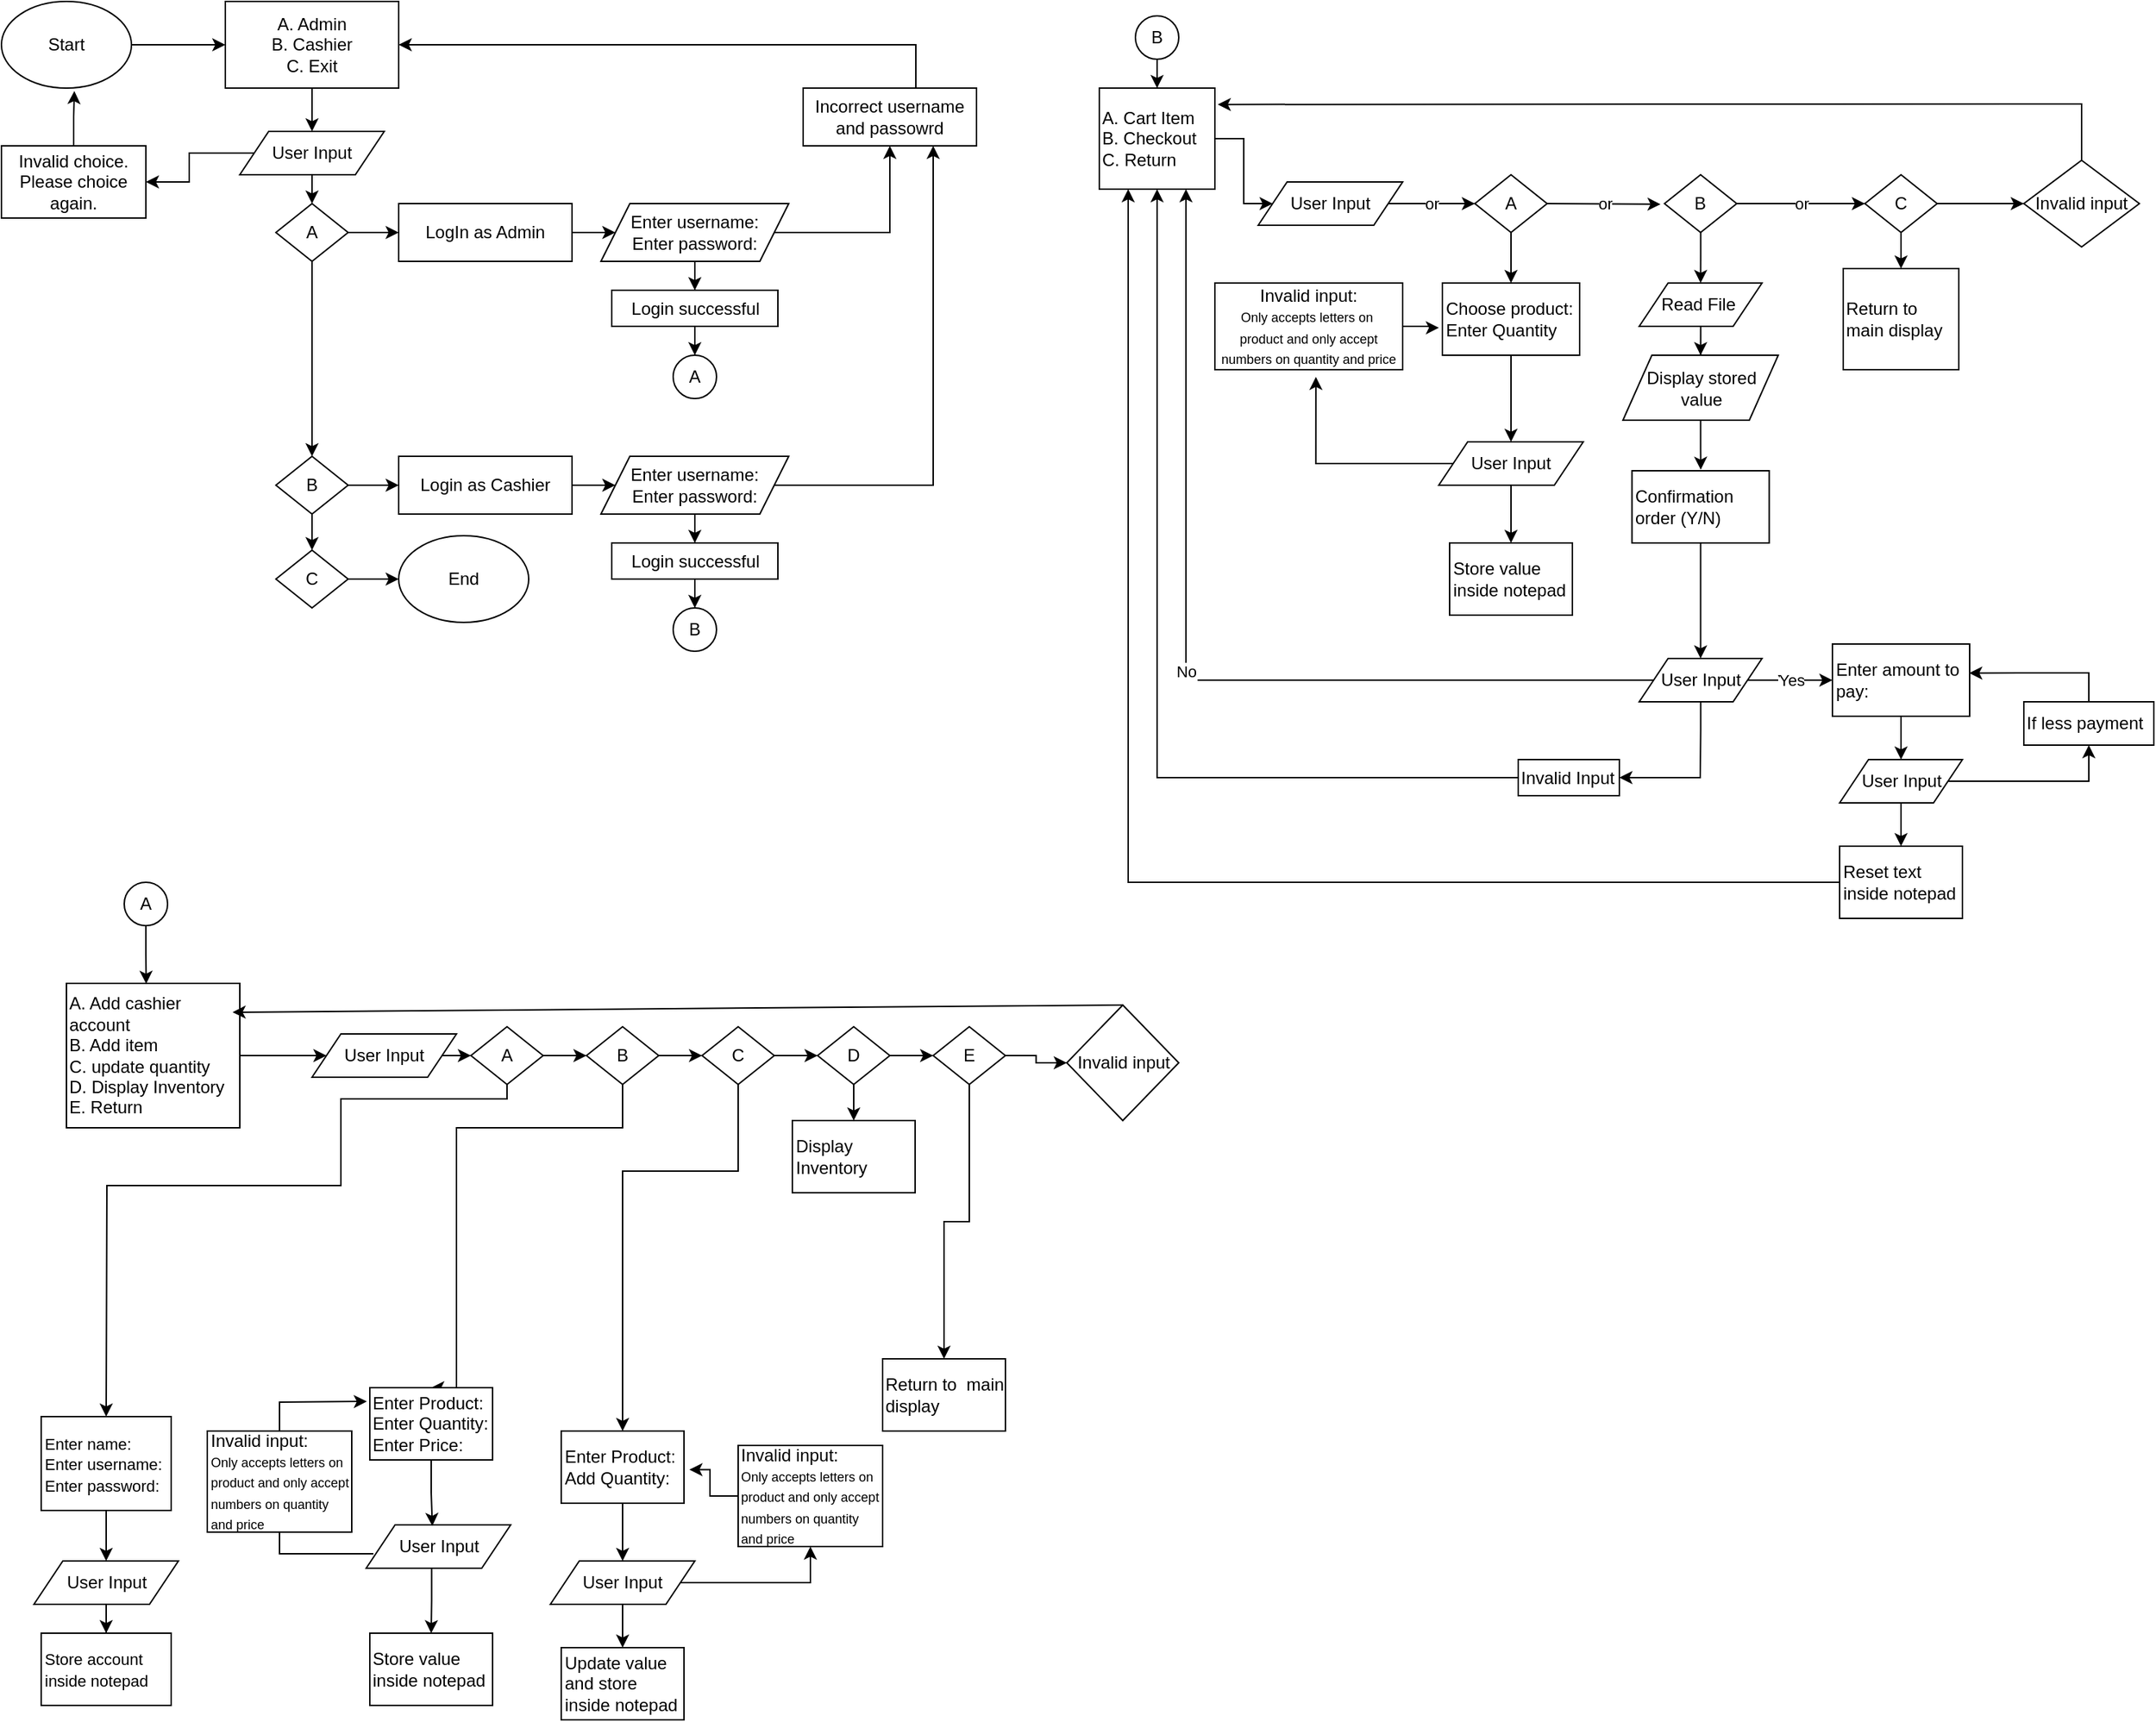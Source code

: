 <mxfile version="21.4.0" type="github" pages="3">
  <diagram name="Start" id="m_eHH-MSu-GWOYVyZyrK">
    <mxGraphModel dx="574" dy="292" grid="1" gridSize="10" guides="1" tooltips="1" connect="1" arrows="1" fold="1" page="1" pageScale="1" pageWidth="2000" pageHeight="1500" math="0" shadow="0">
      <root>
        <mxCell id="0" />
        <mxCell id="1" parent="0" />
        <mxCell id="VqPdeJ8BtHs-usk4Ci6Z-1" value="Start" style="ellipse;whiteSpace=wrap;html=1;" parent="1" vertex="1">
          <mxGeometry x="20" y="20" width="90" height="60" as="geometry" />
        </mxCell>
        <mxCell id="VqPdeJ8BtHs-usk4Ci6Z-2" value="" style="endArrow=classic;html=1;rounded=0;exitX=1;exitY=0.5;exitDx=0;exitDy=0;entryX=0;entryY=0.5;entryDx=0;entryDy=0;" parent="1" source="VqPdeJ8BtHs-usk4Ci6Z-1" edge="1" target="VqPdeJ8BtHs-usk4Ci6Z-3">
          <mxGeometry width="50" height="50" relative="1" as="geometry">
            <mxPoint x="400" y="250" as="sourcePoint" />
            <mxPoint x="140" y="50" as="targetPoint" />
          </mxGeometry>
        </mxCell>
        <mxCell id="VqPdeJ8BtHs-usk4Ci6Z-3" value="A. Admin&lt;br&gt;B. Cashier&lt;br&gt;C. Exit" style="rounded=0;whiteSpace=wrap;html=1;" parent="1" vertex="1">
          <mxGeometry x="175" y="20" width="120" height="60" as="geometry" />
        </mxCell>
        <mxCell id="VqPdeJ8BtHs-usk4Ci6Z-4" value="A" style="rhombus;whiteSpace=wrap;html=1;" parent="1" vertex="1">
          <mxGeometry x="210" y="160" width="50" height="40" as="geometry" />
        </mxCell>
        <mxCell id="VqPdeJ8BtHs-usk4Ci6Z-5" value="B" style="rhombus;whiteSpace=wrap;html=1;" parent="1" vertex="1">
          <mxGeometry x="210" y="335" width="50" height="40" as="geometry" />
        </mxCell>
        <mxCell id="ABrFuW5U9atmz_qEo_-1-21" style="edgeStyle=orthogonalEdgeStyle;rounded=0;orthogonalLoop=1;jettySize=auto;html=1;entryX=0;entryY=0.5;entryDx=0;entryDy=0;" parent="1" source="VqPdeJ8BtHs-usk4Ci6Z-6" edge="1" target="j8_mck9-0HbMycejU6pf-1">
          <mxGeometry relative="1" as="geometry">
            <mxPoint x="300" y="420" as="targetPoint" />
          </mxGeometry>
        </mxCell>
        <mxCell id="VqPdeJ8BtHs-usk4Ci6Z-6" value="C" style="rhombus;whiteSpace=wrap;html=1;" parent="1" vertex="1">
          <mxGeometry x="210" y="400" width="50" height="40" as="geometry" />
        </mxCell>
        <mxCell id="VqPdeJ8BtHs-usk4Ci6Z-8" value="" style="endArrow=classic;html=1;rounded=0;exitX=0.5;exitY=1;exitDx=0;exitDy=0;entryX=0.5;entryY=0;entryDx=0;entryDy=0;" parent="1" source="VqPdeJ8BtHs-usk4Ci6Z-12" target="VqPdeJ8BtHs-usk4Ci6Z-4" edge="1">
          <mxGeometry width="50" height="50" relative="1" as="geometry">
            <mxPoint x="155" y="60" as="sourcePoint" />
            <mxPoint x="185" y="60" as="targetPoint" />
          </mxGeometry>
        </mxCell>
        <mxCell id="VqPdeJ8BtHs-usk4Ci6Z-9" value="" style="endArrow=classic;html=1;rounded=0;exitX=0.5;exitY=1;exitDx=0;exitDy=0;entryX=0.5;entryY=0;entryDx=0;entryDy=0;" parent="1" source="VqPdeJ8BtHs-usk4Ci6Z-4" target="VqPdeJ8BtHs-usk4Ci6Z-5" edge="1">
          <mxGeometry width="50" height="50" relative="1" as="geometry">
            <mxPoint x="245" y="90" as="sourcePoint" />
            <mxPoint x="245" y="120" as="targetPoint" />
          </mxGeometry>
        </mxCell>
        <mxCell id="VqPdeJ8BtHs-usk4Ci6Z-10" value="" style="endArrow=classic;html=1;rounded=0;exitX=0.5;exitY=1;exitDx=0;exitDy=0;entryX=0.5;entryY=0;entryDx=0;entryDy=0;" parent="1" source="VqPdeJ8BtHs-usk4Ci6Z-5" target="VqPdeJ8BtHs-usk4Ci6Z-6" edge="1">
          <mxGeometry width="50" height="50" relative="1" as="geometry">
            <mxPoint x="245" y="225" as="sourcePoint" />
            <mxPoint x="245" y="245" as="targetPoint" />
          </mxGeometry>
        </mxCell>
        <mxCell id="VqPdeJ8BtHs-usk4Ci6Z-11" style="edgeStyle=orthogonalEdgeStyle;rounded=0;orthogonalLoop=1;jettySize=auto;html=1;exitX=0.5;exitY=1;exitDx=0;exitDy=0;" parent="1" source="VqPdeJ8BtHs-usk4Ci6Z-5" target="VqPdeJ8BtHs-usk4Ci6Z-5" edge="1">
          <mxGeometry relative="1" as="geometry" />
        </mxCell>
        <mxCell id="VqPdeJ8BtHs-usk4Ci6Z-13" value="" style="endArrow=classic;html=1;rounded=0;exitX=0.5;exitY=1;exitDx=0;exitDy=0;entryX=0.5;entryY=0;entryDx=0;entryDy=0;" parent="1" source="VqPdeJ8BtHs-usk4Ci6Z-3" target="VqPdeJ8BtHs-usk4Ci6Z-12" edge="1">
          <mxGeometry width="50" height="50" relative="1" as="geometry">
            <mxPoint x="235" y="80" as="sourcePoint" />
            <mxPoint x="235" y="170" as="targetPoint" />
          </mxGeometry>
        </mxCell>
        <mxCell id="RvhJoVtjSolU90vu-iHA-1" style="edgeStyle=orthogonalEdgeStyle;rounded=0;orthogonalLoop=1;jettySize=auto;html=1;" edge="1" parent="1" source="VqPdeJ8BtHs-usk4Ci6Z-12" target="ABrFuW5U9atmz_qEo_-1-22">
          <mxGeometry relative="1" as="geometry">
            <Array as="points">
              <mxPoint x="150" y="125" />
              <mxPoint x="150" y="145" />
            </Array>
          </mxGeometry>
        </mxCell>
        <mxCell id="VqPdeJ8BtHs-usk4Ci6Z-12" value="User Input" style="shape=parallelogram;perimeter=parallelogramPerimeter;whiteSpace=wrap;html=1;fixedSize=1;" parent="1" vertex="1">
          <mxGeometry x="185" y="110" width="100" height="30" as="geometry" />
        </mxCell>
        <mxCell id="ABrFuW5U9atmz_qEo_-1-18" style="edgeStyle=orthogonalEdgeStyle;rounded=0;orthogonalLoop=1;jettySize=auto;html=1;" parent="1" source="VqPdeJ8BtHs-usk4Ci6Z-14" target="ABrFuW5U9atmz_qEo_-1-3" edge="1">
          <mxGeometry relative="1" as="geometry" />
        </mxCell>
        <mxCell id="VqPdeJ8BtHs-usk4Ci6Z-14" value="LogIn as Admin" style="rounded=0;whiteSpace=wrap;html=1;" parent="1" vertex="1">
          <mxGeometry x="295" y="160" width="120" height="40" as="geometry" />
        </mxCell>
        <mxCell id="ABrFuW5U9atmz_qEo_-1-17" style="edgeStyle=orthogonalEdgeStyle;rounded=0;orthogonalLoop=1;jettySize=auto;html=1;entryX=0;entryY=0.5;entryDx=0;entryDy=0;" parent="1" source="VqPdeJ8BtHs-usk4Ci6Z-16" target="ABrFuW5U9atmz_qEo_-1-4" edge="1">
          <mxGeometry relative="1" as="geometry" />
        </mxCell>
        <mxCell id="VqPdeJ8BtHs-usk4Ci6Z-16" value="Login as Cashier" style="rounded=0;whiteSpace=wrap;html=1;" parent="1" vertex="1">
          <mxGeometry x="295" y="335" width="120" height="40" as="geometry" />
        </mxCell>
        <mxCell id="ABrFuW5U9atmz_qEo_-1-1" value="" style="endArrow=classic;html=1;rounded=0;exitX=1;exitY=0.5;exitDx=0;exitDy=0;entryX=0;entryY=0.5;entryDx=0;entryDy=0;" parent="1" source="VqPdeJ8BtHs-usk4Ci6Z-4" target="VqPdeJ8BtHs-usk4Ci6Z-14" edge="1">
          <mxGeometry width="50" height="50" relative="1" as="geometry">
            <mxPoint x="265" y="190" as="sourcePoint" />
            <mxPoint x="315" y="140" as="targetPoint" />
          </mxGeometry>
        </mxCell>
        <mxCell id="ABrFuW5U9atmz_qEo_-1-2" value="" style="endArrow=classic;html=1;rounded=0;exitX=1;exitY=0.5;exitDx=0;exitDy=0;entryX=0;entryY=0.5;entryDx=0;entryDy=0;" parent="1" source="VqPdeJ8BtHs-usk4Ci6Z-5" target="VqPdeJ8BtHs-usk4Ci6Z-16" edge="1">
          <mxGeometry width="50" height="50" relative="1" as="geometry">
            <mxPoint x="270" y="255" as="sourcePoint" />
            <mxPoint x="315" y="255" as="targetPoint" />
          </mxGeometry>
        </mxCell>
        <mxCell id="4UZF7pmSmG2mmzd3N38O-49" style="edgeStyle=orthogonalEdgeStyle;rounded=0;orthogonalLoop=1;jettySize=auto;html=1;entryX=0.5;entryY=1;entryDx=0;entryDy=0;" edge="1" parent="1" source="ABrFuW5U9atmz_qEo_-1-3" target="4UZF7pmSmG2mmzd3N38O-48">
          <mxGeometry relative="1" as="geometry" />
        </mxCell>
        <mxCell id="4UZF7pmSmG2mmzd3N38O-62" style="edgeStyle=orthogonalEdgeStyle;rounded=0;orthogonalLoop=1;jettySize=auto;html=1;entryX=0.5;entryY=0;entryDx=0;entryDy=0;" edge="1" parent="1" source="ABrFuW5U9atmz_qEo_-1-3" target="4UZF7pmSmG2mmzd3N38O-61">
          <mxGeometry relative="1" as="geometry" />
        </mxCell>
        <mxCell id="ABrFuW5U9atmz_qEo_-1-3" value="Enter username:&lt;br&gt;Enter password:" style="shape=parallelogram;perimeter=parallelogramPerimeter;whiteSpace=wrap;html=1;fixedSize=1;" parent="1" vertex="1">
          <mxGeometry x="435" y="160" width="130" height="40" as="geometry" />
        </mxCell>
        <mxCell id="ABrFuW5U9atmz_qEo_-1-8" style="edgeStyle=orthogonalEdgeStyle;rounded=0;orthogonalLoop=1;jettySize=auto;html=1;exitX=0.5;exitY=1;exitDx=0;exitDy=0;" parent="1" source="ABrFuW5U9atmz_qEo_-1-4" edge="1">
          <mxGeometry relative="1" as="geometry">
            <mxPoint x="499.966" y="365" as="targetPoint" />
          </mxGeometry>
        </mxCell>
        <mxCell id="4UZF7pmSmG2mmzd3N38O-51" style="edgeStyle=orthogonalEdgeStyle;rounded=0;orthogonalLoop=1;jettySize=auto;html=1;entryX=0.75;entryY=1;entryDx=0;entryDy=0;" edge="1" parent="1" source="ABrFuW5U9atmz_qEo_-1-4" target="4UZF7pmSmG2mmzd3N38O-48">
          <mxGeometry relative="1" as="geometry">
            <mxPoint x="650" y="180" as="targetPoint" />
          </mxGeometry>
        </mxCell>
        <mxCell id="4UZF7pmSmG2mmzd3N38O-57" style="edgeStyle=orthogonalEdgeStyle;rounded=0;orthogonalLoop=1;jettySize=auto;html=1;entryX=0.5;entryY=0;entryDx=0;entryDy=0;" edge="1" parent="1" source="ABrFuW5U9atmz_qEo_-1-4" target="4UZF7pmSmG2mmzd3N38O-52">
          <mxGeometry relative="1" as="geometry" />
        </mxCell>
        <mxCell id="ABrFuW5U9atmz_qEo_-1-4" value="Enter username:&lt;br&gt;Enter password:" style="shape=parallelogram;perimeter=parallelogramPerimeter;whiteSpace=wrap;html=1;fixedSize=1;" parent="1" vertex="1">
          <mxGeometry x="435" y="335" width="130" height="40" as="geometry" />
        </mxCell>
        <mxCell id="ABrFuW5U9atmz_qEo_-1-5" value="A" style="ellipse;whiteSpace=wrap;html=1;aspect=fixed;" parent="1" vertex="1">
          <mxGeometry x="485" y="265" width="30" height="30" as="geometry" />
        </mxCell>
        <mxCell id="ABrFuW5U9atmz_qEo_-1-9" value="B" style="ellipse;whiteSpace=wrap;html=1;aspect=fixed;" parent="1" vertex="1">
          <mxGeometry x="485" y="440" width="30" height="30" as="geometry" />
        </mxCell>
        <mxCell id="ABrFuW5U9atmz_qEo_-1-24" style="edgeStyle=orthogonalEdgeStyle;rounded=0;orthogonalLoop=1;jettySize=auto;html=1;entryX=0.561;entryY=1.034;entryDx=0;entryDy=0;entryPerimeter=0;" parent="1" source="ABrFuW5U9atmz_qEo_-1-22" target="VqPdeJ8BtHs-usk4Ci6Z-1" edge="1">
          <mxGeometry relative="1" as="geometry" />
        </mxCell>
        <mxCell id="ABrFuW5U9atmz_qEo_-1-22" value="Invalid choice. Please choice again." style="rounded=0;whiteSpace=wrap;html=1;" parent="1" vertex="1">
          <mxGeometry x="20" y="120" width="100" height="50" as="geometry" />
        </mxCell>
        <mxCell id="j8_mck9-0HbMycejU6pf-1" value="End" style="ellipse;whiteSpace=wrap;html=1;" parent="1" vertex="1">
          <mxGeometry x="295" y="390" width="90" height="60" as="geometry" />
        </mxCell>
        <mxCell id="OsS-1dJNE_LT4Z3VmXcz-1" style="edgeStyle=orthogonalEdgeStyle;rounded=0;orthogonalLoop=1;jettySize=auto;html=1;entryX=0.46;entryY=0.003;entryDx=0;entryDy=0;entryPerimeter=0;" edge="1" parent="1" source="OsS-1dJNE_LT4Z3VmXcz-2" target="OsS-1dJNE_LT4Z3VmXcz-4">
          <mxGeometry relative="1" as="geometry" />
        </mxCell>
        <mxCell id="OsS-1dJNE_LT4Z3VmXcz-2" value="A" style="ellipse;whiteSpace=wrap;html=1;aspect=fixed;" vertex="1" parent="1">
          <mxGeometry x="105" y="630" width="30" height="30" as="geometry" />
        </mxCell>
        <mxCell id="OsS-1dJNE_LT4Z3VmXcz-3" style="edgeStyle=orthogonalEdgeStyle;rounded=0;orthogonalLoop=1;jettySize=auto;html=1;entryX=0;entryY=0.5;entryDx=0;entryDy=0;" edge="1" parent="1" source="OsS-1dJNE_LT4Z3VmXcz-4" target="OsS-1dJNE_LT4Z3VmXcz-16">
          <mxGeometry relative="1" as="geometry" />
        </mxCell>
        <mxCell id="OsS-1dJNE_LT4Z3VmXcz-4" value="&lt;div style=&quot;&quot;&gt;&lt;span style=&quot;background-color: initial;&quot;&gt;A. Add cashier account&lt;/span&gt;&lt;/div&gt;&lt;div style=&quot;&quot;&gt;&lt;span style=&quot;background-color: initial;&quot;&gt;B. Add item&lt;/span&gt;&lt;/div&gt;&lt;div style=&quot;&quot;&gt;&lt;span style=&quot;background-color: initial;&quot;&gt;C. update quantity&lt;/span&gt;&lt;/div&gt;&lt;div style=&quot;&quot;&gt;&lt;span style=&quot;background-color: initial;&quot;&gt;D. Display Inventory&lt;/span&gt;&lt;/div&gt;&lt;div style=&quot;&quot;&gt;&lt;span style=&quot;background-color: initial;&quot;&gt;E. Return&lt;/span&gt;&lt;/div&gt;" style="rounded=0;whiteSpace=wrap;html=1;align=left;" vertex="1" parent="1">
          <mxGeometry x="65" y="700" width="120" height="100" as="geometry" />
        </mxCell>
        <mxCell id="OsS-1dJNE_LT4Z3VmXcz-5" style="edgeStyle=orthogonalEdgeStyle;rounded=0;orthogonalLoop=1;jettySize=auto;html=1;exitX=0.5;exitY=1;exitDx=0;exitDy=0;" edge="1" parent="1" source="OsS-1dJNE_LT4Z3VmXcz-4" target="OsS-1dJNE_LT4Z3VmXcz-4">
          <mxGeometry relative="1" as="geometry" />
        </mxCell>
        <mxCell id="OsS-1dJNE_LT4Z3VmXcz-6" value="A" style="rhombus;whiteSpace=wrap;html=1;" vertex="1" parent="1">
          <mxGeometry x="345" y="730" width="50" height="40" as="geometry" />
        </mxCell>
        <mxCell id="OsS-1dJNE_LT4Z3VmXcz-7" style="edgeStyle=orthogonalEdgeStyle;rounded=0;orthogonalLoop=1;jettySize=auto;html=1;entryX=0.5;entryY=0;entryDx=0;entryDy=0;" edge="1" parent="1" source="OsS-1dJNE_LT4Z3VmXcz-8" target="OsS-1dJNE_LT4Z3VmXcz-18">
          <mxGeometry relative="1" as="geometry">
            <Array as="points">
              <mxPoint x="450" y="800" />
              <mxPoint x="335" y="800" />
            </Array>
            <mxPoint x="572.5" y="895.0" as="targetPoint" />
          </mxGeometry>
        </mxCell>
        <mxCell id="4UZF7pmSmG2mmzd3N38O-74" style="edgeStyle=orthogonalEdgeStyle;rounded=0;orthogonalLoop=1;jettySize=auto;html=1;entryX=0;entryY=0.5;entryDx=0;entryDy=0;" edge="1" parent="1" source="OsS-1dJNE_LT4Z3VmXcz-8" target="OsS-1dJNE_LT4Z3VmXcz-12">
          <mxGeometry relative="1" as="geometry" />
        </mxCell>
        <mxCell id="OsS-1dJNE_LT4Z3VmXcz-8" value="B" style="rhombus;whiteSpace=wrap;html=1;" vertex="1" parent="1">
          <mxGeometry x="425" y="730" width="50" height="40" as="geometry" />
        </mxCell>
        <mxCell id="OsS-1dJNE_LT4Z3VmXcz-9" style="edgeStyle=orthogonalEdgeStyle;rounded=0;orthogonalLoop=1;jettySize=auto;html=1;entryX=0.5;entryY=0;entryDx=0;entryDy=0;" edge="1" parent="1" source="OsS-1dJNE_LT4Z3VmXcz-10" target="OsS-1dJNE_LT4Z3VmXcz-44">
          <mxGeometry relative="1" as="geometry" />
        </mxCell>
        <mxCell id="4UZF7pmSmG2mmzd3N38O-72" style="edgeStyle=orthogonalEdgeStyle;rounded=0;orthogonalLoop=1;jettySize=auto;html=1;entryX=0;entryY=0.5;entryDx=0;entryDy=0;" edge="1" parent="1" source="OsS-1dJNE_LT4Z3VmXcz-10" target="4UZF7pmSmG2mmzd3N38O-70">
          <mxGeometry relative="1" as="geometry" />
        </mxCell>
        <mxCell id="OsS-1dJNE_LT4Z3VmXcz-10" value="E" style="rhombus;whiteSpace=wrap;html=1;" vertex="1" parent="1">
          <mxGeometry x="665" y="730" width="50" height="40" as="geometry" />
        </mxCell>
        <mxCell id="4UZF7pmSmG2mmzd3N38O-75" style="edgeStyle=orthogonalEdgeStyle;rounded=0;orthogonalLoop=1;jettySize=auto;html=1;entryX=0.5;entryY=0;entryDx=0;entryDy=0;" edge="1" parent="1" source="OsS-1dJNE_LT4Z3VmXcz-12" target="OsS-1dJNE_LT4Z3VmXcz-27">
          <mxGeometry relative="1" as="geometry">
            <mxPoint x="450.0" y="1000" as="targetPoint" />
            <Array as="points">
              <mxPoint x="530" y="830" />
              <mxPoint x="450" y="830" />
            </Array>
          </mxGeometry>
        </mxCell>
        <mxCell id="OsS-1dJNE_LT4Z3VmXcz-12" value="C" style="rhombus;whiteSpace=wrap;html=1;" vertex="1" parent="1">
          <mxGeometry x="505" y="730" width="50" height="40" as="geometry" />
        </mxCell>
        <mxCell id="OsS-1dJNE_LT4Z3VmXcz-13" style="edgeStyle=orthogonalEdgeStyle;rounded=0;orthogonalLoop=1;jettySize=auto;html=1;entryX=0.5;entryY=0;entryDx=0;entryDy=0;" edge="1" parent="1" source="OsS-1dJNE_LT4Z3VmXcz-14" target="OsS-1dJNE_LT4Z3VmXcz-43">
          <mxGeometry relative="1" as="geometry" />
        </mxCell>
        <mxCell id="OsS-1dJNE_LT4Z3VmXcz-14" value="D" style="rhombus;whiteSpace=wrap;html=1;" vertex="1" parent="1">
          <mxGeometry x="585" y="730" width="50" height="40" as="geometry" />
        </mxCell>
        <mxCell id="OsS-1dJNE_LT4Z3VmXcz-16" value="User Input" style="shape=parallelogram;perimeter=parallelogramPerimeter;whiteSpace=wrap;html=1;fixedSize=1;" vertex="1" parent="1">
          <mxGeometry x="235" y="735" width="100" height="30" as="geometry" />
        </mxCell>
        <mxCell id="OsS-1dJNE_LT4Z3VmXcz-18" value="&lt;div style=&quot;&quot;&gt;Enter Product:&lt;/div&gt;&lt;div style=&quot;&quot;&gt;Enter Quantity:&lt;/div&gt;&lt;div style=&quot;&quot;&gt;Enter Price:&lt;/div&gt;" style="rounded=0;whiteSpace=wrap;html=1;align=left;" vertex="1" parent="1">
          <mxGeometry x="275" y="980" width="85" height="50" as="geometry" />
        </mxCell>
        <mxCell id="OsS-1dJNE_LT4Z3VmXcz-19" style="edgeStyle=orthogonalEdgeStyle;rounded=0;orthogonalLoop=1;jettySize=auto;html=1;exitX=0.5;exitY=1;exitDx=0;exitDy=0;" edge="1" parent="1" source="OsS-1dJNE_LT4Z3VmXcz-18" target="OsS-1dJNE_LT4Z3VmXcz-18">
          <mxGeometry relative="1" as="geometry" />
        </mxCell>
        <mxCell id="OsS-1dJNE_LT4Z3VmXcz-20" style="edgeStyle=orthogonalEdgeStyle;rounded=0;orthogonalLoop=1;jettySize=auto;html=1;entryX=0.5;entryY=0;entryDx=0;entryDy=0;exitX=0.453;exitY=0.948;exitDx=0;exitDy=0;exitPerimeter=0;" edge="1" parent="1" target="OsS-1dJNE_LT4Z3VmXcz-22" source="OsS-1dJNE_LT4Z3VmXcz-21">
          <mxGeometry relative="1" as="geometry">
            <mxPoint x="317.5" y="1110" as="sourcePoint" />
          </mxGeometry>
        </mxCell>
        <mxCell id="OsS-1dJNE_LT4Z3VmXcz-21" value="User Input" style="shape=parallelogram;perimeter=parallelogramPerimeter;whiteSpace=wrap;html=1;fixedSize=1;" vertex="1" parent="1">
          <mxGeometry x="272.5" y="1075" width="100" height="30" as="geometry" />
        </mxCell>
        <mxCell id="OsS-1dJNE_LT4Z3VmXcz-22" value="&lt;div style=&quot;&quot;&gt;Store value inside notepad&lt;/div&gt;" style="rounded=0;whiteSpace=wrap;html=1;align=left;" vertex="1" parent="1">
          <mxGeometry x="275" y="1150" width="85" height="50" as="geometry" />
        </mxCell>
        <mxCell id="OsS-1dJNE_LT4Z3VmXcz-23" value="&lt;div style=&quot;&quot;&gt;&lt;font style=&quot;font-size: 9px;&quot;&gt;Invalid input:&lt;br style=&quot;text-align: center; background-color: rgb(24, 20, 29);&quot;&gt;&lt;span style=&quot;text-align: center; background-color: rgb(24, 20, 29);&quot;&gt;Only accepts letters on&amp;nbsp;&lt;/span&gt;&lt;br style=&quot;text-align: center; background-color: rgb(24, 20, 29);&quot;&gt;&lt;span style=&quot;text-align: center; background-color: rgb(24, 20, 29);&quot;&gt;product and only accept&lt;/span&gt;&lt;br style=&quot;text-align: center; background-color: rgb(24, 20, 29);&quot;&gt;&lt;span style=&quot;text-align: center; background-color: rgb(24, 20, 29);&quot;&gt;numbers on quantity and price&lt;/span&gt;&lt;/font&gt;&lt;br&gt;&lt;/div&gt;" style="rounded=0;whiteSpace=wrap;html=1;align=left;" vertex="1" parent="1">
          <mxGeometry x="162.5" y="1010" width="100" height="70" as="geometry" />
        </mxCell>
        <mxCell id="OsS-1dJNE_LT4Z3VmXcz-24" value="" style="endArrow=none;html=1;rounded=0;entryX=0;entryY=0.5;entryDx=0;entryDy=0;exitX=0.5;exitY=1;exitDx=0;exitDy=0;" edge="1" parent="1" source="OsS-1dJNE_LT4Z3VmXcz-23">
          <mxGeometry width="50" height="50" relative="1" as="geometry">
            <mxPoint x="212.5" y="1095" as="sourcePoint" />
            <mxPoint x="277.5" y="1095" as="targetPoint" />
            <Array as="points">
              <mxPoint x="212.5" y="1095" />
            </Array>
          </mxGeometry>
        </mxCell>
        <mxCell id="OsS-1dJNE_LT4Z3VmXcz-25" value="" style="endArrow=classic;html=1;rounded=0;exitX=0.5;exitY=0;exitDx=0;exitDy=0;entryX=-0.024;entryY=0.19;entryDx=0;entryDy=0;entryPerimeter=0;" edge="1" parent="1" source="OsS-1dJNE_LT4Z3VmXcz-23" target="OsS-1dJNE_LT4Z3VmXcz-18">
          <mxGeometry width="50" height="50" relative="1" as="geometry">
            <mxPoint x="202.5" y="1030" as="sourcePoint" />
            <mxPoint x="252.5" y="980" as="targetPoint" />
            <Array as="points">
              <mxPoint x="212.5" y="990" />
            </Array>
          </mxGeometry>
        </mxCell>
        <mxCell id="OsS-1dJNE_LT4Z3VmXcz-26" style="edgeStyle=orthogonalEdgeStyle;rounded=0;orthogonalLoop=1;jettySize=auto;html=1;entryX=0.5;entryY=0;entryDx=0;entryDy=0;" edge="1" parent="1" source="OsS-1dJNE_LT4Z3VmXcz-27" target="OsS-1dJNE_LT4Z3VmXcz-35">
          <mxGeometry relative="1" as="geometry">
            <mxPoint x="450" y="1100.0" as="targetPoint" />
          </mxGeometry>
        </mxCell>
        <mxCell id="OsS-1dJNE_LT4Z3VmXcz-27" value="&lt;div style=&quot;&quot;&gt;Enter Product:&lt;/div&gt;&lt;div style=&quot;&quot;&gt;Add Quantity:&lt;/div&gt;" style="rounded=0;whiteSpace=wrap;html=1;align=left;" vertex="1" parent="1">
          <mxGeometry x="407.5" y="1010" width="85" height="50" as="geometry" />
        </mxCell>
        <mxCell id="OsS-1dJNE_LT4Z3VmXcz-28" value="&lt;div style=&quot;&quot;&gt;Invalid input:&lt;br style=&quot;border-color: var(--border-color); font-size: 9px; text-align: center;&quot;&gt;&lt;span style=&quot;border-color: var(--border-color); font-size: 9px; text-align: center;&quot;&gt;Only accepts letters on&amp;nbsp;&lt;/span&gt;&lt;br style=&quot;border-color: var(--border-color); font-size: 9px; text-align: center;&quot;&gt;&lt;span style=&quot;border-color: var(--border-color); font-size: 9px; text-align: center;&quot;&gt;product and only accept&lt;/span&gt;&lt;br style=&quot;border-color: var(--border-color); font-size: 9px; text-align: center;&quot;&gt;&lt;span style=&quot;border-color: var(--border-color); font-size: 9px; text-align: center;&quot;&gt;numbers on quantity and price&lt;/span&gt;&lt;br&gt;&lt;/div&gt;" style="rounded=0;whiteSpace=wrap;html=1;align=left;" vertex="1" parent="1">
          <mxGeometry x="162.5" y="1010" width="100" height="70" as="geometry" />
        </mxCell>
        <mxCell id="0_weTfBvtxI6GnJ1k-II-1" style="edgeStyle=orthogonalEdgeStyle;rounded=0;orthogonalLoop=1;jettySize=auto;html=1;entryX=0.458;entryY=0.025;entryDx=0;entryDy=0;entryPerimeter=0;exitX=0.5;exitY=1;exitDx=0;exitDy=0;" edge="1" parent="1" source="OsS-1dJNE_LT4Z3VmXcz-18" target="OsS-1dJNE_LT4Z3VmXcz-21">
          <mxGeometry relative="1" as="geometry">
            <mxPoint x="512.5" y="1040.0" as="sourcePoint" />
          </mxGeometry>
        </mxCell>
        <mxCell id="OsS-1dJNE_LT4Z3VmXcz-32" value="" style="endArrow=none;html=1;rounded=0;entryX=0;entryY=0.5;entryDx=0;entryDy=0;exitX=0.5;exitY=1;exitDx=0;exitDy=0;" edge="1" parent="1" source="OsS-1dJNE_LT4Z3VmXcz-28">
          <mxGeometry width="50" height="50" relative="1" as="geometry">
            <mxPoint x="212.5" y="1095" as="sourcePoint" />
            <mxPoint x="277.5" y="1095" as="targetPoint" />
            <Array as="points">
              <mxPoint x="212.5" y="1095" />
            </Array>
          </mxGeometry>
        </mxCell>
        <mxCell id="OsS-1dJNE_LT4Z3VmXcz-34" style="edgeStyle=orthogonalEdgeStyle;rounded=0;orthogonalLoop=1;jettySize=auto;html=1;entryX=0.5;entryY=0;entryDx=0;entryDy=0;" edge="1" parent="1" target="OsS-1dJNE_LT4Z3VmXcz-36">
          <mxGeometry relative="1" as="geometry">
            <mxPoint x="450.013" y="1130.0" as="sourcePoint" />
          </mxGeometry>
        </mxCell>
        <mxCell id="0_weTfBvtxI6GnJ1k-II-4" style="edgeStyle=orthogonalEdgeStyle;rounded=0;orthogonalLoop=1;jettySize=auto;html=1;entryX=0.5;entryY=1;entryDx=0;entryDy=0;" edge="1" parent="1" source="OsS-1dJNE_LT4Z3VmXcz-35" target="0_weTfBvtxI6GnJ1k-II-3">
          <mxGeometry relative="1" as="geometry">
            <mxPoint x="562.5" y="1115" as="targetPoint" />
          </mxGeometry>
        </mxCell>
        <mxCell id="OsS-1dJNE_LT4Z3VmXcz-35" value="User Input" style="shape=parallelogram;perimeter=parallelogramPerimeter;whiteSpace=wrap;html=1;fixedSize=1;" vertex="1" parent="1">
          <mxGeometry x="400" y="1100" width="100" height="30" as="geometry" />
        </mxCell>
        <mxCell id="OsS-1dJNE_LT4Z3VmXcz-36" value="Update value and store inside notepad" style="rounded=0;whiteSpace=wrap;html=1;align=left;" vertex="1" parent="1">
          <mxGeometry x="407.5" y="1160" width="85" height="50" as="geometry" />
        </mxCell>
        <mxCell id="OsS-1dJNE_LT4Z3VmXcz-37" style="edgeStyle=orthogonalEdgeStyle;rounded=0;orthogonalLoop=1;jettySize=auto;html=1;entryX=0.5;entryY=0;entryDx=0;entryDy=0;" edge="1" parent="1" source="OsS-1dJNE_LT4Z3VmXcz-38" target="OsS-1dJNE_LT4Z3VmXcz-41">
          <mxGeometry relative="1" as="geometry" />
        </mxCell>
        <mxCell id="OsS-1dJNE_LT4Z3VmXcz-38" value="&lt;div style=&quot;&quot;&gt;&lt;font style=&quot;font-size: 11px;&quot;&gt;Enter name:&lt;/font&gt;&lt;/div&gt;&lt;div style=&quot;&quot;&gt;&lt;font style=&quot;font-size: 11px;&quot;&gt;Enter username:&lt;/font&gt;&lt;/div&gt;&lt;div style=&quot;&quot;&gt;&lt;font style=&quot;font-size: 11px;&quot;&gt;Enter password:&lt;/font&gt;&lt;/div&gt;" style="rounded=0;whiteSpace=wrap;html=1;align=left;" vertex="1" parent="1">
          <mxGeometry x="47.5" y="1000" width="90" height="65" as="geometry" />
        </mxCell>
        <mxCell id="OsS-1dJNE_LT4Z3VmXcz-39" value="" style="endArrow=classic;html=1;rounded=0;entryX=0.5;entryY=0;entryDx=0;entryDy=0;exitX=0.5;exitY=1;exitDx=0;exitDy=0;" edge="1" parent="1" source="OsS-1dJNE_LT4Z3VmXcz-6" target="OsS-1dJNE_LT4Z3VmXcz-38">
          <mxGeometry width="50" height="50" relative="1" as="geometry">
            <mxPoint x="285" y="810" as="sourcePoint" />
            <mxPoint x="335" y="760" as="targetPoint" />
            <Array as="points">
              <mxPoint x="370" y="780" />
              <mxPoint x="255" y="780" />
              <mxPoint x="255" y="840" />
              <mxPoint x="93" y="840" />
            </Array>
          </mxGeometry>
        </mxCell>
        <mxCell id="OsS-1dJNE_LT4Z3VmXcz-40" style="edgeStyle=orthogonalEdgeStyle;rounded=0;orthogonalLoop=1;jettySize=auto;html=1;entryX=0.5;entryY=0;entryDx=0;entryDy=0;" edge="1" parent="1" source="OsS-1dJNE_LT4Z3VmXcz-41" target="OsS-1dJNE_LT4Z3VmXcz-42">
          <mxGeometry relative="1" as="geometry" />
        </mxCell>
        <mxCell id="OsS-1dJNE_LT4Z3VmXcz-41" value="User Input" style="shape=parallelogram;perimeter=parallelogramPerimeter;whiteSpace=wrap;html=1;fixedSize=1;" vertex="1" parent="1">
          <mxGeometry x="42.5" y="1100" width="100" height="30" as="geometry" />
        </mxCell>
        <mxCell id="OsS-1dJNE_LT4Z3VmXcz-42" value="&lt;div style=&quot;&quot;&gt;&lt;span style=&quot;font-size: 11px;&quot;&gt;Store account inside notepad&lt;/span&gt;&lt;/div&gt;" style="rounded=0;whiteSpace=wrap;html=1;align=left;" vertex="1" parent="1">
          <mxGeometry x="47.5" y="1150" width="90" height="50" as="geometry" />
        </mxCell>
        <mxCell id="OsS-1dJNE_LT4Z3VmXcz-43" value="&lt;div style=&quot;&quot;&gt;Display Inventory&lt;/div&gt;" style="rounded=0;whiteSpace=wrap;html=1;align=left;" vertex="1" parent="1">
          <mxGeometry x="567.5" y="795" width="85" height="50" as="geometry" />
        </mxCell>
        <mxCell id="OsS-1dJNE_LT4Z3VmXcz-44" value="&lt;div style=&quot;&quot;&gt;Return to&amp;nbsp; main display&lt;/div&gt;" style="rounded=0;whiteSpace=wrap;html=1;align=left;" vertex="1" parent="1">
          <mxGeometry x="630" y="960" width="85" height="50" as="geometry" />
        </mxCell>
        <mxCell id="OsS-1dJNE_LT4Z3VmXcz-45" value="" style="endArrow=classic;html=1;rounded=0;exitX=1;exitY=0.5;exitDx=0;exitDy=0;entryX=0;entryY=0.5;entryDx=0;entryDy=0;" edge="1" parent="1" source="OsS-1dJNE_LT4Z3VmXcz-16" target="OsS-1dJNE_LT4Z3VmXcz-6">
          <mxGeometry width="50" height="50" relative="1" as="geometry">
            <mxPoint x="325" y="755" as="sourcePoint" />
            <mxPoint x="375" y="705" as="targetPoint" />
          </mxGeometry>
        </mxCell>
        <mxCell id="OsS-1dJNE_LT4Z3VmXcz-46" value="" style="endArrow=classic;html=1;rounded=0;exitX=1;exitY=0.5;exitDx=0;exitDy=0;entryX=0;entryY=0.5;entryDx=0;entryDy=0;" edge="1" parent="1" source="OsS-1dJNE_LT4Z3VmXcz-6" target="OsS-1dJNE_LT4Z3VmXcz-8">
          <mxGeometry width="50" height="50" relative="1" as="geometry">
            <mxPoint x="335" y="760" as="sourcePoint" />
            <mxPoint x="355" y="760" as="targetPoint" />
          </mxGeometry>
        </mxCell>
        <mxCell id="OsS-1dJNE_LT4Z3VmXcz-48" value="" style="endArrow=classic;html=1;rounded=0;exitX=1;exitY=0.5;exitDx=0;exitDy=0;entryX=0;entryY=0.5;entryDx=0;entryDy=0;" edge="1" parent="1" source="OsS-1dJNE_LT4Z3VmXcz-12" target="OsS-1dJNE_LT4Z3VmXcz-14">
          <mxGeometry width="50" height="50" relative="1" as="geometry">
            <mxPoint x="485" y="760" as="sourcePoint" />
            <mxPoint x="515" y="760" as="targetPoint" />
          </mxGeometry>
        </mxCell>
        <mxCell id="OsS-1dJNE_LT4Z3VmXcz-49" value="" style="endArrow=classic;html=1;rounded=0;exitX=1;exitY=0.5;exitDx=0;exitDy=0;entryX=0;entryY=0.5;entryDx=0;entryDy=0;" edge="1" parent="1" source="OsS-1dJNE_LT4Z3VmXcz-14" target="OsS-1dJNE_LT4Z3VmXcz-10">
          <mxGeometry width="50" height="50" relative="1" as="geometry">
            <mxPoint x="565" y="760" as="sourcePoint" />
            <mxPoint x="595" y="760" as="targetPoint" />
          </mxGeometry>
        </mxCell>
        <mxCell id="0_weTfBvtxI6GnJ1k-II-5" style="edgeStyle=orthogonalEdgeStyle;rounded=0;orthogonalLoop=1;jettySize=auto;html=1;entryX=1.044;entryY=0.535;entryDx=0;entryDy=0;entryPerimeter=0;" edge="1" parent="1" source="0_weTfBvtxI6GnJ1k-II-3" target="OsS-1dJNE_LT4Z3VmXcz-27">
          <mxGeometry relative="1" as="geometry">
            <Array as="points">
              <mxPoint x="510.5" y="1055" />
              <mxPoint x="510.5" y="1037" />
            </Array>
          </mxGeometry>
        </mxCell>
        <mxCell id="0_weTfBvtxI6GnJ1k-II-3" value="&lt;div style=&quot;&quot;&gt;Invalid input:&lt;br style=&quot;border-color: var(--border-color); font-size: 9px; text-align: center;&quot;&gt;&lt;span style=&quot;border-color: var(--border-color); font-size: 9px; text-align: center;&quot;&gt;Only accepts letters on&amp;nbsp;&lt;/span&gt;&lt;br style=&quot;border-color: var(--border-color); font-size: 9px; text-align: center;&quot;&gt;&lt;span style=&quot;border-color: var(--border-color); font-size: 9px; text-align: center;&quot;&gt;product and only accept&lt;/span&gt;&lt;br style=&quot;border-color: var(--border-color); font-size: 9px; text-align: center;&quot;&gt;&lt;span style=&quot;border-color: var(--border-color); font-size: 9px; text-align: center;&quot;&gt;numbers on quantity and price&lt;/span&gt;&lt;br&gt;&lt;/div&gt;" style="rounded=0;whiteSpace=wrap;html=1;align=left;" vertex="1" parent="1">
          <mxGeometry x="530" y="1020" width="100" height="70" as="geometry" />
        </mxCell>
        <mxCell id="4UZF7pmSmG2mmzd3N38O-1" style="edgeStyle=orthogonalEdgeStyle;rounded=0;orthogonalLoop=1;jettySize=auto;html=1;entryX=0.5;entryY=0;entryDx=0;entryDy=0;" edge="1" parent="1" source="4UZF7pmSmG2mmzd3N38O-2" target="4UZF7pmSmG2mmzd3N38O-4">
          <mxGeometry relative="1" as="geometry" />
        </mxCell>
        <mxCell id="4UZF7pmSmG2mmzd3N38O-2" value="B" style="ellipse;whiteSpace=wrap;html=1;aspect=fixed;" vertex="1" parent="1">
          <mxGeometry x="805" y="30" width="30" height="30" as="geometry" />
        </mxCell>
        <mxCell id="4UZF7pmSmG2mmzd3N38O-3" style="edgeStyle=orthogonalEdgeStyle;rounded=0;orthogonalLoop=1;jettySize=auto;html=1;entryX=0;entryY=0.5;entryDx=0;entryDy=0;" edge="1" parent="1" source="4UZF7pmSmG2mmzd3N38O-4" target="4UZF7pmSmG2mmzd3N38O-5">
          <mxGeometry relative="1" as="geometry" />
        </mxCell>
        <mxCell id="4UZF7pmSmG2mmzd3N38O-4" value="&lt;div style=&quot;&quot;&gt;A. Cart Item&lt;/div&gt;&lt;div style=&quot;&quot;&gt;B. Checkout&lt;/div&gt;&lt;div style=&quot;&quot;&gt;C. Return&lt;/div&gt;" style="rounded=0;whiteSpace=wrap;html=1;align=left;" vertex="1" parent="1">
          <mxGeometry x="780" y="80" width="80" height="70" as="geometry" />
        </mxCell>
        <mxCell id="4UZF7pmSmG2mmzd3N38O-5" value="User Input" style="shape=parallelogram;perimeter=parallelogramPerimeter;whiteSpace=wrap;html=1;fixedSize=1;" vertex="1" parent="1">
          <mxGeometry x="890" y="145" width="100" height="30" as="geometry" />
        </mxCell>
        <mxCell id="4UZF7pmSmG2mmzd3N38O-6" style="edgeStyle=orthogonalEdgeStyle;rounded=0;orthogonalLoop=1;jettySize=auto;html=1;entryX=0.5;entryY=0;entryDx=0;entryDy=0;" edge="1" parent="1" source="4UZF7pmSmG2mmzd3N38O-7" target="4UZF7pmSmG2mmzd3N38O-19">
          <mxGeometry relative="1" as="geometry" />
        </mxCell>
        <mxCell id="4UZF7pmSmG2mmzd3N38O-7" value="A" style="rhombus;whiteSpace=wrap;html=1;" vertex="1" parent="1">
          <mxGeometry x="1040" y="140" width="50" height="40" as="geometry" />
        </mxCell>
        <mxCell id="4UZF7pmSmG2mmzd3N38O-8" style="edgeStyle=orthogonalEdgeStyle;rounded=0;orthogonalLoop=1;jettySize=auto;html=1;entryX=0.5;entryY=0;entryDx=0;entryDy=0;" edge="1" parent="1" source="4UZF7pmSmG2mmzd3N38O-9" target="4UZF7pmSmG2mmzd3N38O-27">
          <mxGeometry relative="1" as="geometry" />
        </mxCell>
        <mxCell id="4UZF7pmSmG2mmzd3N38O-9" value="B" style="rhombus;whiteSpace=wrap;html=1;" vertex="1" parent="1">
          <mxGeometry x="1171.25" y="140" width="50" height="40" as="geometry" />
        </mxCell>
        <mxCell id="4UZF7pmSmG2mmzd3N38O-10" style="edgeStyle=orthogonalEdgeStyle;rounded=0;orthogonalLoop=1;jettySize=auto;html=1;" edge="1" parent="1" source="4UZF7pmSmG2mmzd3N38O-11" target="4UZF7pmSmG2mmzd3N38O-45">
          <mxGeometry relative="1" as="geometry" />
        </mxCell>
        <mxCell id="4UZF7pmSmG2mmzd3N38O-66" style="edgeStyle=orthogonalEdgeStyle;rounded=0;orthogonalLoop=1;jettySize=auto;html=1;entryX=0;entryY=0.5;entryDx=0;entryDy=0;" edge="1" parent="1" source="4UZF7pmSmG2mmzd3N38O-11" target="4UZF7pmSmG2mmzd3N38O-65">
          <mxGeometry relative="1" as="geometry" />
        </mxCell>
        <mxCell id="4UZF7pmSmG2mmzd3N38O-11" value="C" style="rhombus;whiteSpace=wrap;html=1;" vertex="1" parent="1">
          <mxGeometry x="1310" y="140" width="50" height="40" as="geometry" />
        </mxCell>
        <mxCell id="4UZF7pmSmG2mmzd3N38O-12" value="" style="endArrow=classic;html=1;rounded=0;exitX=1;exitY=0.5;exitDx=0;exitDy=0;entryX=0;entryY=0.5;entryDx=0;entryDy=0;" edge="1" parent="1" target="4UZF7pmSmG2mmzd3N38O-7">
          <mxGeometry relative="1" as="geometry">
            <mxPoint x="980" y="160" as="sourcePoint" />
            <mxPoint x="1090" y="159.66" as="targetPoint" />
          </mxGeometry>
        </mxCell>
        <mxCell id="4UZF7pmSmG2mmzd3N38O-13" value="or" style="edgeLabel;resizable=0;html=1;align=center;verticalAlign=middle;" connectable="0" vertex="1" parent="4UZF7pmSmG2mmzd3N38O-12">
          <mxGeometry relative="1" as="geometry" />
        </mxCell>
        <mxCell id="4UZF7pmSmG2mmzd3N38O-14" value="" style="endArrow=classic;html=1;rounded=0;exitX=1;exitY=0.5;exitDx=0;exitDy=0;entryX=-0.054;entryY=0.511;entryDx=0;entryDy=0;entryPerimeter=0;" edge="1" parent="1" source="4UZF7pmSmG2mmzd3N38O-7" target="4UZF7pmSmG2mmzd3N38O-9">
          <mxGeometry relative="1" as="geometry">
            <mxPoint x="990" y="170" as="sourcePoint" />
            <mxPoint x="1040" y="170" as="targetPoint" />
          </mxGeometry>
        </mxCell>
        <mxCell id="4UZF7pmSmG2mmzd3N38O-15" value="or" style="edgeLabel;resizable=0;html=1;align=center;verticalAlign=middle;" connectable="0" vertex="1" parent="4UZF7pmSmG2mmzd3N38O-14">
          <mxGeometry relative="1" as="geometry" />
        </mxCell>
        <mxCell id="4UZF7pmSmG2mmzd3N38O-16" value="" style="endArrow=classic;html=1;rounded=0;exitX=1;exitY=0.5;exitDx=0;exitDy=0;" edge="1" parent="1" source="4UZF7pmSmG2mmzd3N38O-9" target="4UZF7pmSmG2mmzd3N38O-11">
          <mxGeometry relative="1" as="geometry">
            <mxPoint x="1090" y="170" as="sourcePoint" />
            <mxPoint x="1137" y="170" as="targetPoint" />
          </mxGeometry>
        </mxCell>
        <mxCell id="4UZF7pmSmG2mmzd3N38O-17" value="or" style="edgeLabel;resizable=0;html=1;align=center;verticalAlign=middle;" connectable="0" vertex="1" parent="4UZF7pmSmG2mmzd3N38O-16">
          <mxGeometry relative="1" as="geometry" />
        </mxCell>
        <mxCell id="4UZF7pmSmG2mmzd3N38O-18" style="edgeStyle=orthogonalEdgeStyle;rounded=0;orthogonalLoop=1;jettySize=auto;html=1;entryX=0.5;entryY=0;entryDx=0;entryDy=0;" edge="1" parent="1" source="4UZF7pmSmG2mmzd3N38O-19" target="4UZF7pmSmG2mmzd3N38O-22">
          <mxGeometry relative="1" as="geometry" />
        </mxCell>
        <mxCell id="4UZF7pmSmG2mmzd3N38O-19" value="&lt;div style=&quot;&quot;&gt;Choose product:&lt;/div&gt;&lt;div style=&quot;&quot;&gt;Enter Quantity&lt;/div&gt;" style="rounded=0;whiteSpace=wrap;html=1;align=left;" vertex="1" parent="1">
          <mxGeometry x="1017.5" y="215" width="95" height="50" as="geometry" />
        </mxCell>
        <mxCell id="4UZF7pmSmG2mmzd3N38O-20" style="edgeStyle=orthogonalEdgeStyle;rounded=0;orthogonalLoop=1;jettySize=auto;html=1;entryX=0.5;entryY=0;entryDx=0;entryDy=0;" edge="1" parent="1" source="4UZF7pmSmG2mmzd3N38O-22" target="4UZF7pmSmG2mmzd3N38O-23">
          <mxGeometry relative="1" as="geometry" />
        </mxCell>
        <mxCell id="4UZF7pmSmG2mmzd3N38O-21" style="edgeStyle=orthogonalEdgeStyle;rounded=0;orthogonalLoop=1;jettySize=auto;html=1;entryX=0.538;entryY=1.083;entryDx=0;entryDy=0;entryPerimeter=0;" edge="1" parent="1" source="4UZF7pmSmG2mmzd3N38O-22" target="4UZF7pmSmG2mmzd3N38O-24">
          <mxGeometry relative="1" as="geometry">
            <mxPoint x="934.67" y="319.26" as="targetPoint" />
          </mxGeometry>
        </mxCell>
        <mxCell id="4UZF7pmSmG2mmzd3N38O-22" value="User Input" style="shape=parallelogram;perimeter=parallelogramPerimeter;whiteSpace=wrap;html=1;fixedSize=1;" vertex="1" parent="1">
          <mxGeometry x="1015" y="325" width="100" height="30" as="geometry" />
        </mxCell>
        <mxCell id="4UZF7pmSmG2mmzd3N38O-23" value="&lt;div style=&quot;&quot;&gt;Store value inside notepad&lt;/div&gt;" style="rounded=0;whiteSpace=wrap;html=1;align=left;" vertex="1" parent="1">
          <mxGeometry x="1022.5" y="395" width="85" height="50" as="geometry" />
        </mxCell>
        <mxCell id="4UZF7pmSmG2mmzd3N38O-69" style="edgeStyle=orthogonalEdgeStyle;rounded=0;orthogonalLoop=1;jettySize=auto;html=1;entryX=-0.025;entryY=0.619;entryDx=0;entryDy=0;entryPerimeter=0;" edge="1" parent="1" source="4UZF7pmSmG2mmzd3N38O-24" target="4UZF7pmSmG2mmzd3N38O-19">
          <mxGeometry relative="1" as="geometry" />
        </mxCell>
        <mxCell id="4UZF7pmSmG2mmzd3N38O-24" value="Invalid input:&lt;br style=&quot;border-color: var(--border-color); font-size: 9px;&quot;&gt;&lt;span style=&quot;border-color: var(--border-color); font-size: 9px;&quot;&gt;Only accepts letters on&amp;nbsp;&lt;/span&gt;&lt;br style=&quot;border-color: var(--border-color); font-size: 9px;&quot;&gt;&lt;span style=&quot;border-color: var(--border-color); font-size: 9px;&quot;&gt;product and only accept&lt;/span&gt;&lt;br style=&quot;border-color: var(--border-color); font-size: 9px;&quot;&gt;&lt;span style=&quot;border-color: var(--border-color); font-size: 9px;&quot;&gt;numbers on quantity and price&lt;/span&gt;" style="rounded=0;whiteSpace=wrap;html=1;" vertex="1" parent="1">
          <mxGeometry x="860" y="215" width="130" height="60" as="geometry" />
        </mxCell>
        <mxCell id="4UZF7pmSmG2mmzd3N38O-26" style="edgeStyle=orthogonalEdgeStyle;rounded=0;orthogonalLoop=1;jettySize=auto;html=1;entryX=0.5;entryY=0;entryDx=0;entryDy=0;" edge="1" parent="1" source="4UZF7pmSmG2mmzd3N38O-27" target="4UZF7pmSmG2mmzd3N38O-29">
          <mxGeometry relative="1" as="geometry" />
        </mxCell>
        <mxCell id="4UZF7pmSmG2mmzd3N38O-27" value="Read File&amp;nbsp;" style="shape=parallelogram;perimeter=parallelogramPerimeter;whiteSpace=wrap;html=1;fixedSize=1;" vertex="1" parent="1">
          <mxGeometry x="1153.75" y="215" width="85" height="30" as="geometry" />
        </mxCell>
        <mxCell id="4UZF7pmSmG2mmzd3N38O-28" style="edgeStyle=orthogonalEdgeStyle;rounded=0;orthogonalLoop=1;jettySize=auto;html=1;entryX=0.567;entryY=-0.014;entryDx=0;entryDy=0;entryPerimeter=0;" edge="1" parent="1" source="4UZF7pmSmG2mmzd3N38O-29">
          <mxGeometry relative="1" as="geometry">
            <mxPoint x="1196.365" y="344.3" as="targetPoint" />
          </mxGeometry>
        </mxCell>
        <mxCell id="4UZF7pmSmG2mmzd3N38O-29" value="Display stored value" style="shape=parallelogram;perimeter=parallelogramPerimeter;whiteSpace=wrap;html=1;fixedSize=1;" vertex="1" parent="1">
          <mxGeometry x="1142.5" y="265" width="107.5" height="45" as="geometry" />
        </mxCell>
        <mxCell id="4UZF7pmSmG2mmzd3N38O-30" style="edgeStyle=orthogonalEdgeStyle;rounded=0;orthogonalLoop=1;jettySize=auto;html=1;entryX=0.5;entryY=0;entryDx=0;entryDy=0;exitX=0.5;exitY=1;exitDx=0;exitDy=0;" edge="1" parent="1" source="4UZF7pmSmG2mmzd3N38O-32" target="4UZF7pmSmG2mmzd3N38O-31">
          <mxGeometry relative="1" as="geometry">
            <mxPoint x="1190.0" y="395" as="sourcePoint" />
          </mxGeometry>
        </mxCell>
        <mxCell id="4UZF7pmSmG2mmzd3N38O-79" style="edgeStyle=orthogonalEdgeStyle;rounded=0;orthogonalLoop=1;jettySize=auto;html=1;entryX=1;entryY=0.5;entryDx=0;entryDy=0;" edge="1" parent="1" source="4UZF7pmSmG2mmzd3N38O-31" target="4UZF7pmSmG2mmzd3N38O-78">
          <mxGeometry relative="1" as="geometry">
            <mxPoint x="1196.25" y="560" as="targetPoint" />
            <Array as="points">
              <mxPoint x="1196" y="525" />
              <mxPoint x="1196" y="557" />
            </Array>
          </mxGeometry>
        </mxCell>
        <mxCell id="4UZF7pmSmG2mmzd3N38O-31" value="User Input" style="shape=parallelogram;perimeter=parallelogramPerimeter;whiteSpace=wrap;html=1;fixedSize=1;" vertex="1" parent="1">
          <mxGeometry x="1153.75" y="475" width="85" height="30" as="geometry" />
        </mxCell>
        <mxCell id="4UZF7pmSmG2mmzd3N38O-32" value="&lt;div style=&quot;&quot;&gt;Confirmation order (Y/N)&lt;/div&gt;" style="rounded=0;whiteSpace=wrap;html=1;align=left;" vertex="1" parent="1">
          <mxGeometry x="1148.75" y="345" width="95" height="50" as="geometry" />
        </mxCell>
        <mxCell id="4UZF7pmSmG2mmzd3N38O-33" value="Yes" style="endArrow=classic;html=1;rounded=0;exitX=1;exitY=0.5;exitDx=0;exitDy=0;entryX=0;entryY=0.5;entryDx=0;entryDy=0;" edge="1" parent="1" source="4UZF7pmSmG2mmzd3N38O-31" target="4UZF7pmSmG2mmzd3N38O-37">
          <mxGeometry relative="1" as="geometry">
            <mxPoint x="1260" y="495" as="sourcePoint" />
            <mxPoint x="1290" y="490" as="targetPoint" />
          </mxGeometry>
        </mxCell>
        <mxCell id="4UZF7pmSmG2mmzd3N38O-34" value="Yes" style="edgeLabel;resizable=0;html=1;align=center;verticalAlign=middle;" connectable="0" vertex="1" parent="4UZF7pmSmG2mmzd3N38O-33">
          <mxGeometry relative="1" as="geometry" />
        </mxCell>
        <mxCell id="4UZF7pmSmG2mmzd3N38O-35" value="No" style="endArrow=classic;html=1;rounded=0;exitX=0;exitY=0.5;exitDx=0;exitDy=0;entryX=0.75;entryY=1;entryDx=0;entryDy=0;" edge="1" parent="1" source="4UZF7pmSmG2mmzd3N38O-31" target="4UZF7pmSmG2mmzd3N38O-4">
          <mxGeometry x="-0.005" relative="1" as="geometry">
            <mxPoint x="880" y="370" as="sourcePoint" />
            <mxPoint x="1100" y="445" as="targetPoint" />
            <Array as="points">
              <mxPoint x="840" y="490" />
            </Array>
            <mxPoint as="offset" />
          </mxGeometry>
        </mxCell>
        <mxCell id="4UZF7pmSmG2mmzd3N38O-36" style="edgeStyle=orthogonalEdgeStyle;rounded=0;orthogonalLoop=1;jettySize=auto;html=1;" edge="1" parent="1" source="4UZF7pmSmG2mmzd3N38O-37" target="4UZF7pmSmG2mmzd3N38O-40">
          <mxGeometry relative="1" as="geometry" />
        </mxCell>
        <mxCell id="4UZF7pmSmG2mmzd3N38O-37" value="&lt;div style=&quot;&quot;&gt;Enter amount to pay:&lt;/div&gt;" style="rounded=0;whiteSpace=wrap;html=1;align=left;" vertex="1" parent="1">
          <mxGeometry x="1287.5" y="465" width="95" height="50" as="geometry" />
        </mxCell>
        <mxCell id="4UZF7pmSmG2mmzd3N38O-38" style="edgeStyle=orthogonalEdgeStyle;rounded=0;orthogonalLoop=1;jettySize=auto;html=1;entryX=0.5;entryY=1;entryDx=0;entryDy=0;" edge="1" parent="1" source="4UZF7pmSmG2mmzd3N38O-40" target="4UZF7pmSmG2mmzd3N38O-42">
          <mxGeometry relative="1" as="geometry">
            <mxPoint x="1470" y="560" as="targetPoint" />
          </mxGeometry>
        </mxCell>
        <mxCell id="4UZF7pmSmG2mmzd3N38O-39" style="edgeStyle=orthogonalEdgeStyle;rounded=0;orthogonalLoop=1;jettySize=auto;html=1;entryX=0.5;entryY=0;entryDx=0;entryDy=0;" edge="1" parent="1" source="4UZF7pmSmG2mmzd3N38O-40">
          <mxGeometry relative="1" as="geometry">
            <mxPoint x="1335" y="605" as="targetPoint" />
          </mxGeometry>
        </mxCell>
        <mxCell id="4UZF7pmSmG2mmzd3N38O-40" value="User Input" style="shape=parallelogram;perimeter=parallelogramPerimeter;whiteSpace=wrap;html=1;fixedSize=1;" vertex="1" parent="1">
          <mxGeometry x="1292.5" y="545" width="85" height="30" as="geometry" />
        </mxCell>
        <mxCell id="4UZF7pmSmG2mmzd3N38O-41" style="edgeStyle=orthogonalEdgeStyle;rounded=0;orthogonalLoop=1;jettySize=auto;html=1;entryX=0.997;entryY=0.402;entryDx=0;entryDy=0;entryPerimeter=0;" edge="1" parent="1" source="4UZF7pmSmG2mmzd3N38O-42" target="4UZF7pmSmG2mmzd3N38O-37">
          <mxGeometry relative="1" as="geometry">
            <mxPoint x="1430" y="475" as="targetPoint" />
            <Array as="points">
              <mxPoint x="1465" y="485" />
              <mxPoint x="1430" y="485" />
            </Array>
          </mxGeometry>
        </mxCell>
        <mxCell id="4UZF7pmSmG2mmzd3N38O-42" value="&lt;div style=&quot;&quot;&gt;If less payment&lt;/div&gt;" style="rounded=0;whiteSpace=wrap;html=1;align=left;" vertex="1" parent="1">
          <mxGeometry x="1420" y="505" width="90" height="30" as="geometry" />
        </mxCell>
        <mxCell id="4UZF7pmSmG2mmzd3N38O-43" style="edgeStyle=orthogonalEdgeStyle;rounded=0;orthogonalLoop=1;jettySize=auto;html=1;entryX=0.25;entryY=1;entryDx=0;entryDy=0;" edge="1" parent="1" source="4UZF7pmSmG2mmzd3N38O-44" target="4UZF7pmSmG2mmzd3N38O-4">
          <mxGeometry relative="1" as="geometry">
            <mxPoint x="780" y="585" as="targetPoint" />
          </mxGeometry>
        </mxCell>
        <mxCell id="4UZF7pmSmG2mmzd3N38O-44" value="&lt;div style=&quot;&quot;&gt;Reset text inside notepad&lt;/div&gt;" style="rounded=0;whiteSpace=wrap;html=1;align=left;" vertex="1" parent="1">
          <mxGeometry x="1292.5" y="605" width="85" height="50" as="geometry" />
        </mxCell>
        <mxCell id="4UZF7pmSmG2mmzd3N38O-45" value="&lt;div style=&quot;&quot;&gt;Return to main display&lt;/div&gt;" style="rounded=0;whiteSpace=wrap;html=1;align=left;" vertex="1" parent="1">
          <mxGeometry x="1295" y="205" width="80" height="70" as="geometry" />
        </mxCell>
        <mxCell id="4UZF7pmSmG2mmzd3N38O-50" style="edgeStyle=orthogonalEdgeStyle;rounded=0;orthogonalLoop=1;jettySize=auto;html=1;entryX=1;entryY=0.5;entryDx=0;entryDy=0;" edge="1" parent="1" source="4UZF7pmSmG2mmzd3N38O-48" target="VqPdeJ8BtHs-usk4Ci6Z-3">
          <mxGeometry relative="1" as="geometry">
            <mxPoint x="500" y="40" as="targetPoint" />
            <Array as="points">
              <mxPoint x="653" y="50" />
            </Array>
          </mxGeometry>
        </mxCell>
        <mxCell id="4UZF7pmSmG2mmzd3N38O-48" value="Incorrect username and passowrd" style="rounded=0;whiteSpace=wrap;html=1;" vertex="1" parent="1">
          <mxGeometry x="575" y="80" width="120" height="40" as="geometry" />
        </mxCell>
        <mxCell id="4UZF7pmSmG2mmzd3N38O-60" style="edgeStyle=orthogonalEdgeStyle;rounded=0;orthogonalLoop=1;jettySize=auto;html=1;entryX=0.5;entryY=0;entryDx=0;entryDy=0;" edge="1" parent="1" source="4UZF7pmSmG2mmzd3N38O-52" target="ABrFuW5U9atmz_qEo_-1-9">
          <mxGeometry relative="1" as="geometry" />
        </mxCell>
        <mxCell id="4UZF7pmSmG2mmzd3N38O-52" value="Login successful" style="rounded=0;whiteSpace=wrap;html=1;" vertex="1" parent="1">
          <mxGeometry x="442.5" y="395" width="115" height="25" as="geometry" />
        </mxCell>
        <mxCell id="4UZF7pmSmG2mmzd3N38O-64" style="edgeStyle=orthogonalEdgeStyle;rounded=0;orthogonalLoop=1;jettySize=auto;html=1;entryX=0.5;entryY=0;entryDx=0;entryDy=0;" edge="1" parent="1" source="4UZF7pmSmG2mmzd3N38O-61" target="ABrFuW5U9atmz_qEo_-1-5">
          <mxGeometry relative="1" as="geometry" />
        </mxCell>
        <mxCell id="4UZF7pmSmG2mmzd3N38O-61" value="Login successful" style="rounded=0;whiteSpace=wrap;html=1;" vertex="1" parent="1">
          <mxGeometry x="442.5" y="220" width="115" height="25" as="geometry" />
        </mxCell>
        <mxCell id="4UZF7pmSmG2mmzd3N38O-65" value="Invalid input" style="rhombus;whiteSpace=wrap;html=1;" vertex="1" parent="1">
          <mxGeometry x="1420" y="130" width="80" height="60" as="geometry" />
        </mxCell>
        <mxCell id="4UZF7pmSmG2mmzd3N38O-68" value="" style="endArrow=classic;html=1;rounded=0;exitX=0.5;exitY=0;exitDx=0;exitDy=0;entryX=1.025;entryY=0.162;entryDx=0;entryDy=0;entryPerimeter=0;" edge="1" parent="1" source="4UZF7pmSmG2mmzd3N38O-65" target="4UZF7pmSmG2mmzd3N38O-4">
          <mxGeometry width="50" height="50" relative="1" as="geometry">
            <mxPoint x="1380" y="90" as="sourcePoint" />
            <mxPoint x="1260" y="50" as="targetPoint" />
            <Array as="points">
              <mxPoint x="1460" y="91" />
            </Array>
          </mxGeometry>
        </mxCell>
        <mxCell id="4UZF7pmSmG2mmzd3N38O-70" value="Invalid input" style="rhombus;whiteSpace=wrap;html=1;" vertex="1" parent="1">
          <mxGeometry x="757.5" y="715" width="77.5" height="80" as="geometry" />
        </mxCell>
        <mxCell id="4UZF7pmSmG2mmzd3N38O-76" value="" style="endArrow=classic;html=1;rounded=0;exitX=0.5;exitY=0;exitDx=0;exitDy=0;" edge="1" parent="1" source="4UZF7pmSmG2mmzd3N38O-70">
          <mxGeometry width="50" height="50" relative="1" as="geometry">
            <mxPoint x="800" y="680" as="sourcePoint" />
            <mxPoint x="180" y="720" as="targetPoint" />
          </mxGeometry>
        </mxCell>
        <mxCell id="4UZF7pmSmG2mmzd3N38O-81" style="edgeStyle=orthogonalEdgeStyle;rounded=0;orthogonalLoop=1;jettySize=auto;html=1;entryX=0.5;entryY=1;entryDx=0;entryDy=0;" edge="1" parent="1" source="4UZF7pmSmG2mmzd3N38O-78" target="4UZF7pmSmG2mmzd3N38O-4">
          <mxGeometry relative="1" as="geometry">
            <mxPoint x="819.429" y="557.5" as="targetPoint" />
          </mxGeometry>
        </mxCell>
        <mxCell id="4UZF7pmSmG2mmzd3N38O-78" value="&lt;div style=&quot;&quot;&gt;Invalid Input&lt;/div&gt;" style="rounded=0;whiteSpace=wrap;html=1;align=left;" vertex="1" parent="1">
          <mxGeometry x="1070" y="545" width="70" height="25" as="geometry" />
        </mxCell>
      </root>
    </mxGraphModel>
  </diagram>
  <diagram id="QgPWkKT-vPRQ86SJWa-5" name="Admin">
    <mxGraphModel dx="1434" dy="788" grid="1" gridSize="10" guides="1" tooltips="1" connect="1" arrows="1" fold="1" page="1" pageScale="1" pageWidth="850" pageHeight="1100" math="0" shadow="0">
      <root>
        <mxCell id="0" />
        <mxCell id="1" parent="0" />
        <mxCell id="l_tMwTD8n5LgVFVYdcat-2" style="edgeStyle=orthogonalEdgeStyle;rounded=0;orthogonalLoop=1;jettySize=auto;html=1;entryX=0.5;entryY=0;entryDx=0;entryDy=0;" edge="1" parent="1" source="PeAqZvwju0iyqqeZ_Bx6-1" target="l_tMwTD8n5LgVFVYdcat-1">
          <mxGeometry relative="1" as="geometry" />
        </mxCell>
        <mxCell id="PeAqZvwju0iyqqeZ_Bx6-1" value="B" style="ellipse;whiteSpace=wrap;html=1;aspect=fixed;" vertex="1" parent="1">
          <mxGeometry x="85" y="30" width="30" height="30" as="geometry" />
        </mxCell>
        <mxCell id="m9nfAy4oA_B_A-ATuV5V-2" style="edgeStyle=orthogonalEdgeStyle;rounded=0;orthogonalLoop=1;jettySize=auto;html=1;entryX=0;entryY=0.5;entryDx=0;entryDy=0;" edge="1" parent="1" source="l_tMwTD8n5LgVFVYdcat-1" target="m9nfAy4oA_B_A-ATuV5V-1">
          <mxGeometry relative="1" as="geometry" />
        </mxCell>
        <mxCell id="l_tMwTD8n5LgVFVYdcat-1" value="&lt;div style=&quot;&quot;&gt;A. Cart Item&lt;/div&gt;&lt;div style=&quot;&quot;&gt;B. Checkout&lt;/div&gt;&lt;div style=&quot;&quot;&gt;C. Return&lt;/div&gt;" style="rounded=0;whiteSpace=wrap;html=1;align=left;" vertex="1" parent="1">
          <mxGeometry x="60" y="80" width="80" height="70" as="geometry" />
        </mxCell>
        <mxCell id="m9nfAy4oA_B_A-ATuV5V-1" value="User Input" style="shape=parallelogram;perimeter=parallelogramPerimeter;whiteSpace=wrap;html=1;fixedSize=1;" vertex="1" parent="1">
          <mxGeometry x="170" y="100" width="100" height="30" as="geometry" />
        </mxCell>
        <mxCell id="2Cy-RIt4eBZN9TXbb3q7-14" style="edgeStyle=orthogonalEdgeStyle;rounded=0;orthogonalLoop=1;jettySize=auto;html=1;entryX=0.5;entryY=0;entryDx=0;entryDy=0;" edge="1" parent="1" source="2Cy-RIt4eBZN9TXbb3q7-1" target="2Cy-RIt4eBZN9TXbb3q7-13">
          <mxGeometry relative="1" as="geometry" />
        </mxCell>
        <mxCell id="2Cy-RIt4eBZN9TXbb3q7-1" value="A" style="rhombus;whiteSpace=wrap;html=1;" vertex="1" parent="1">
          <mxGeometry x="320" y="95" width="50" height="40" as="geometry" />
        </mxCell>
        <mxCell id="tKoH3Ozq1OmpzMH5_GK8-10" style="edgeStyle=orthogonalEdgeStyle;rounded=0;orthogonalLoop=1;jettySize=auto;html=1;entryX=0.5;entryY=0;entryDx=0;entryDy=0;" edge="1" parent="1" source="2Cy-RIt4eBZN9TXbb3q7-2" target="rBq33CPAJMuPE4Fl6exx-1">
          <mxGeometry relative="1" as="geometry" />
        </mxCell>
        <mxCell id="2Cy-RIt4eBZN9TXbb3q7-2" value="B" style="rhombus;whiteSpace=wrap;html=1;" vertex="1" parent="1">
          <mxGeometry x="451.25" y="95" width="50" height="40" as="geometry" />
        </mxCell>
        <mxCell id="tKoH3Ozq1OmpzMH5_GK8-35" style="edgeStyle=orthogonalEdgeStyle;rounded=0;orthogonalLoop=1;jettySize=auto;html=1;" edge="1" parent="1" source="2Cy-RIt4eBZN9TXbb3q7-3" target="tKoH3Ozq1OmpzMH5_GK8-34">
          <mxGeometry relative="1" as="geometry" />
        </mxCell>
        <mxCell id="2Cy-RIt4eBZN9TXbb3q7-3" value="C" style="rhombus;whiteSpace=wrap;html=1;" vertex="1" parent="1">
          <mxGeometry x="590" y="95" width="50" height="40" as="geometry" />
        </mxCell>
        <mxCell id="2Cy-RIt4eBZN9TXbb3q7-7" value="" style="endArrow=classic;html=1;rounded=0;exitX=1;exitY=0.5;exitDx=0;exitDy=0;entryX=0;entryY=0.5;entryDx=0;entryDy=0;" edge="1" parent="1" source="m9nfAy4oA_B_A-ATuV5V-1" target="2Cy-RIt4eBZN9TXbb3q7-1">
          <mxGeometry relative="1" as="geometry">
            <mxPoint x="270" y="114.66" as="sourcePoint" />
            <mxPoint x="370" y="114.66" as="targetPoint" />
          </mxGeometry>
        </mxCell>
        <mxCell id="2Cy-RIt4eBZN9TXbb3q7-8" value="or" style="edgeLabel;resizable=0;html=1;align=center;verticalAlign=middle;" connectable="0" vertex="1" parent="2Cy-RIt4eBZN9TXbb3q7-7">
          <mxGeometry relative="1" as="geometry" />
        </mxCell>
        <mxCell id="2Cy-RIt4eBZN9TXbb3q7-9" value="" style="endArrow=classic;html=1;rounded=0;exitX=1;exitY=0.5;exitDx=0;exitDy=0;entryX=-0.054;entryY=0.511;entryDx=0;entryDy=0;entryPerimeter=0;" edge="1" parent="1" source="2Cy-RIt4eBZN9TXbb3q7-1" target="2Cy-RIt4eBZN9TXbb3q7-2">
          <mxGeometry relative="1" as="geometry">
            <mxPoint x="270" y="125" as="sourcePoint" />
            <mxPoint x="320" y="125" as="targetPoint" />
          </mxGeometry>
        </mxCell>
        <mxCell id="2Cy-RIt4eBZN9TXbb3q7-10" value="or" style="edgeLabel;resizable=0;html=1;align=center;verticalAlign=middle;" connectable="0" vertex="1" parent="2Cy-RIt4eBZN9TXbb3q7-9">
          <mxGeometry relative="1" as="geometry" />
        </mxCell>
        <mxCell id="2Cy-RIt4eBZN9TXbb3q7-11" value="" style="endArrow=classic;html=1;rounded=0;exitX=1;exitY=0.5;exitDx=0;exitDy=0;" edge="1" parent="1" source="2Cy-RIt4eBZN9TXbb3q7-2" target="2Cy-RIt4eBZN9TXbb3q7-3">
          <mxGeometry relative="1" as="geometry">
            <mxPoint x="370" y="125" as="sourcePoint" />
            <mxPoint x="417" y="125" as="targetPoint" />
          </mxGeometry>
        </mxCell>
        <mxCell id="2Cy-RIt4eBZN9TXbb3q7-12" value="or" style="edgeLabel;resizable=0;html=1;align=center;verticalAlign=middle;" connectable="0" vertex="1" parent="2Cy-RIt4eBZN9TXbb3q7-11">
          <mxGeometry relative="1" as="geometry" />
        </mxCell>
        <mxCell id="2Cy-RIt4eBZN9TXbb3q7-18" style="edgeStyle=orthogonalEdgeStyle;rounded=0;orthogonalLoop=1;jettySize=auto;html=1;entryX=0.5;entryY=0;entryDx=0;entryDy=0;" edge="1" parent="1" source="2Cy-RIt4eBZN9TXbb3q7-13" target="2Cy-RIt4eBZN9TXbb3q7-17">
          <mxGeometry relative="1" as="geometry" />
        </mxCell>
        <mxCell id="2Cy-RIt4eBZN9TXbb3q7-13" value="&lt;div style=&quot;&quot;&gt;Choose product:&lt;/div&gt;&lt;div style=&quot;&quot;&gt;Enter Quantity&lt;/div&gt;" style="rounded=0;whiteSpace=wrap;html=1;align=left;" vertex="1" parent="1">
          <mxGeometry x="297.5" y="170" width="95" height="50" as="geometry" />
        </mxCell>
        <mxCell id="YVeNoLq8z05mCLsnmofv-2" style="edgeStyle=orthogonalEdgeStyle;rounded=0;orthogonalLoop=1;jettySize=auto;html=1;entryX=0.5;entryY=0;entryDx=0;entryDy=0;" edge="1" parent="1" source="2Cy-RIt4eBZN9TXbb3q7-17" target="YVeNoLq8z05mCLsnmofv-1">
          <mxGeometry relative="1" as="geometry" />
        </mxCell>
        <mxCell id="YVeNoLq8z05mCLsnmofv-5" style="edgeStyle=orthogonalEdgeStyle;rounded=0;orthogonalLoop=1;jettySize=auto;html=1;entryX=0.459;entryY=1.071;entryDx=0;entryDy=0;entryPerimeter=0;" edge="1" parent="1" source="2Cy-RIt4eBZN9TXbb3q7-17" target="YVeNoLq8z05mCLsnmofv-4">
          <mxGeometry relative="1" as="geometry">
            <mxPoint x="230" y="255" as="targetPoint" />
          </mxGeometry>
        </mxCell>
        <mxCell id="2Cy-RIt4eBZN9TXbb3q7-17" value="User Input" style="shape=parallelogram;perimeter=parallelogramPerimeter;whiteSpace=wrap;html=1;fixedSize=1;" vertex="1" parent="1">
          <mxGeometry x="295" y="280" width="100" height="30" as="geometry" />
        </mxCell>
        <mxCell id="YVeNoLq8z05mCLsnmofv-1" value="&lt;div style=&quot;&quot;&gt;Store value inside notepad&lt;/div&gt;" style="rounded=0;whiteSpace=wrap;html=1;align=left;" vertex="1" parent="1">
          <mxGeometry x="302.5" y="350" width="85" height="50" as="geometry" />
        </mxCell>
        <mxCell id="YVeNoLq8z05mCLsnmofv-4" value="Invalid input:&lt;br style=&quot;border-color: var(--border-color); font-size: 9px;&quot;&gt;&lt;span style=&quot;border-color: var(--border-color); font-size: 9px;&quot;&gt;Only accepts letters on&amp;nbsp;&lt;/span&gt;&lt;br style=&quot;border-color: var(--border-color); font-size: 9px;&quot;&gt;&lt;span style=&quot;border-color: var(--border-color); font-size: 9px;&quot;&gt;product and only accept&lt;/span&gt;&lt;br style=&quot;border-color: var(--border-color); font-size: 9px;&quot;&gt;&lt;span style=&quot;border-color: var(--border-color); font-size: 9px;&quot;&gt;numbers on quantity and price&lt;/span&gt;" style="rounded=0;whiteSpace=wrap;html=1;" vertex="1" parent="1">
          <mxGeometry x="155" y="210" width="130" height="60" as="geometry" />
        </mxCell>
        <mxCell id="YVeNoLq8z05mCLsnmofv-7" value="" style="endArrow=classic;html=1;rounded=0;exitX=0.5;exitY=0;exitDx=0;exitDy=0;entryX=-0.01;entryY=0.405;entryDx=0;entryDy=0;entryPerimeter=0;" edge="1" parent="1" source="YVeNoLq8z05mCLsnmofv-4" target="2Cy-RIt4eBZN9TXbb3q7-13">
          <mxGeometry width="50" height="50" relative="1" as="geometry">
            <mxPoint x="230" y="200" as="sourcePoint" />
            <mxPoint x="280" y="150" as="targetPoint" />
            <Array as="points">
              <mxPoint x="220" y="190" />
            </Array>
          </mxGeometry>
        </mxCell>
        <mxCell id="tKoH3Ozq1OmpzMH5_GK8-3" style="edgeStyle=orthogonalEdgeStyle;rounded=0;orthogonalLoop=1;jettySize=auto;html=1;entryX=0.5;entryY=0;entryDx=0;entryDy=0;" edge="1" parent="1" source="rBq33CPAJMuPE4Fl6exx-1" target="tKoH3Ozq1OmpzMH5_GK8-1">
          <mxGeometry relative="1" as="geometry" />
        </mxCell>
        <mxCell id="rBq33CPAJMuPE4Fl6exx-1" value="Read File&amp;nbsp;" style="shape=parallelogram;perimeter=parallelogramPerimeter;whiteSpace=wrap;html=1;fixedSize=1;" vertex="1" parent="1">
          <mxGeometry x="433.75" y="170" width="85" height="30" as="geometry" />
        </mxCell>
        <mxCell id="tKoH3Ozq1OmpzMH5_GK8-6" style="edgeStyle=orthogonalEdgeStyle;rounded=0;orthogonalLoop=1;jettySize=auto;html=1;entryX=0.567;entryY=-0.014;entryDx=0;entryDy=0;entryPerimeter=0;" edge="1" parent="1" source="tKoH3Ozq1OmpzMH5_GK8-1">
          <mxGeometry relative="1" as="geometry">
            <mxPoint x="476.365" y="299.3" as="targetPoint" />
          </mxGeometry>
        </mxCell>
        <mxCell id="tKoH3Ozq1OmpzMH5_GK8-1" value="Display stored value" style="shape=parallelogram;perimeter=parallelogramPerimeter;whiteSpace=wrap;html=1;fixedSize=1;" vertex="1" parent="1">
          <mxGeometry x="422.5" y="220" width="107.5" height="45" as="geometry" />
        </mxCell>
        <mxCell id="tKoH3Ozq1OmpzMH5_GK8-8" style="edgeStyle=orthogonalEdgeStyle;rounded=0;orthogonalLoop=1;jettySize=auto;html=1;entryX=0.5;entryY=0;entryDx=0;entryDy=0;exitX=0.5;exitY=1;exitDx=0;exitDy=0;" edge="1" parent="1" source="tKoH3Ozq1OmpzMH5_GK8-11" target="tKoH3Ozq1OmpzMH5_GK8-7">
          <mxGeometry relative="1" as="geometry">
            <mxPoint x="470.0" y="350" as="sourcePoint" />
          </mxGeometry>
        </mxCell>
        <mxCell id="tKoH3Ozq1OmpzMH5_GK8-7" value="User Input" style="shape=parallelogram;perimeter=parallelogramPerimeter;whiteSpace=wrap;html=1;fixedSize=1;" vertex="1" parent="1">
          <mxGeometry x="433.75" y="430" width="85" height="30" as="geometry" />
        </mxCell>
        <mxCell id="tKoH3Ozq1OmpzMH5_GK8-11" value="&lt;div style=&quot;&quot;&gt;Confirmation order (Y/N)&lt;/div&gt;" style="rounded=0;whiteSpace=wrap;html=1;align=left;" vertex="1" parent="1">
          <mxGeometry x="428.75" y="300" width="95" height="50" as="geometry" />
        </mxCell>
        <mxCell id="tKoH3Ozq1OmpzMH5_GK8-12" value="Yes" style="endArrow=classic;html=1;rounded=0;exitX=1;exitY=0.5;exitDx=0;exitDy=0;entryX=0;entryY=0.5;entryDx=0;entryDy=0;" edge="1" parent="1" source="tKoH3Ozq1OmpzMH5_GK8-7" target="tKoH3Ozq1OmpzMH5_GK8-16">
          <mxGeometry relative="1" as="geometry">
            <mxPoint x="540" y="450" as="sourcePoint" />
            <mxPoint x="570" y="445" as="targetPoint" />
          </mxGeometry>
        </mxCell>
        <mxCell id="tKoH3Ozq1OmpzMH5_GK8-13" value="Yes" style="edgeLabel;resizable=0;html=1;align=center;verticalAlign=middle;" connectable="0" vertex="1" parent="tKoH3Ozq1OmpzMH5_GK8-12">
          <mxGeometry relative="1" as="geometry" />
        </mxCell>
        <mxCell id="tKoH3Ozq1OmpzMH5_GK8-14" value="No" style="endArrow=classic;html=1;rounded=0;exitX=0;exitY=0.5;exitDx=0;exitDy=0;entryX=0.5;entryY=1;entryDx=0;entryDy=0;" edge="1" parent="1" source="tKoH3Ozq1OmpzMH5_GK8-7" target="l_tMwTD8n5LgVFVYdcat-1">
          <mxGeometry x="-0.005" relative="1" as="geometry">
            <mxPoint x="160" y="370" as="sourcePoint" />
            <mxPoint x="380" y="445" as="targetPoint" />
            <Array as="points">
              <mxPoint x="100" y="445" />
            </Array>
            <mxPoint as="offset" />
          </mxGeometry>
        </mxCell>
        <mxCell id="tKoH3Ozq1OmpzMH5_GK8-19" style="edgeStyle=orthogonalEdgeStyle;rounded=0;orthogonalLoop=1;jettySize=auto;html=1;" edge="1" parent="1" source="tKoH3Ozq1OmpzMH5_GK8-16" target="tKoH3Ozq1OmpzMH5_GK8-17">
          <mxGeometry relative="1" as="geometry" />
        </mxCell>
        <mxCell id="tKoH3Ozq1OmpzMH5_GK8-16" value="&lt;div style=&quot;&quot;&gt;Enter amount to pay:&lt;/div&gt;" style="rounded=0;whiteSpace=wrap;html=1;align=left;" vertex="1" parent="1">
          <mxGeometry x="567.5" y="420" width="95" height="50" as="geometry" />
        </mxCell>
        <mxCell id="tKoH3Ozq1OmpzMH5_GK8-26" style="edgeStyle=orthogonalEdgeStyle;rounded=0;orthogonalLoop=1;jettySize=auto;html=1;entryX=0.5;entryY=1;entryDx=0;entryDy=0;" edge="1" parent="1" source="tKoH3Ozq1OmpzMH5_GK8-17" target="tKoH3Ozq1OmpzMH5_GK8-25">
          <mxGeometry relative="1" as="geometry">
            <mxPoint x="750" y="515" as="targetPoint" />
          </mxGeometry>
        </mxCell>
        <mxCell id="tKoH3Ozq1OmpzMH5_GK8-28" style="edgeStyle=orthogonalEdgeStyle;rounded=0;orthogonalLoop=1;jettySize=auto;html=1;entryX=0.5;entryY=0;entryDx=0;entryDy=0;" edge="1" parent="1" source="tKoH3Ozq1OmpzMH5_GK8-17">
          <mxGeometry relative="1" as="geometry">
            <mxPoint x="615" y="560" as="targetPoint" />
          </mxGeometry>
        </mxCell>
        <mxCell id="tKoH3Ozq1OmpzMH5_GK8-17" value="User Input" style="shape=parallelogram;perimeter=parallelogramPerimeter;whiteSpace=wrap;html=1;fixedSize=1;" vertex="1" parent="1">
          <mxGeometry x="572.5" y="500" width="85" height="30" as="geometry" />
        </mxCell>
        <mxCell id="tKoH3Ozq1OmpzMH5_GK8-27" style="edgeStyle=orthogonalEdgeStyle;rounded=0;orthogonalLoop=1;jettySize=auto;html=1;entryX=0.997;entryY=0.402;entryDx=0;entryDy=0;entryPerimeter=0;" edge="1" parent="1" source="tKoH3Ozq1OmpzMH5_GK8-25" target="tKoH3Ozq1OmpzMH5_GK8-16">
          <mxGeometry relative="1" as="geometry">
            <mxPoint x="710" y="430" as="targetPoint" />
            <Array as="points">
              <mxPoint x="745" y="440" />
              <mxPoint x="710" y="440" />
            </Array>
          </mxGeometry>
        </mxCell>
        <mxCell id="tKoH3Ozq1OmpzMH5_GK8-25" value="&lt;div style=&quot;&quot;&gt;If less payment&lt;/div&gt;" style="rounded=0;whiteSpace=wrap;html=1;align=left;" vertex="1" parent="1">
          <mxGeometry x="700" y="460" width="90" height="30" as="geometry" />
        </mxCell>
        <mxCell id="tKoH3Ozq1OmpzMH5_GK8-32" style="edgeStyle=orthogonalEdgeStyle;rounded=0;orthogonalLoop=1;jettySize=auto;html=1;entryX=0.25;entryY=1;entryDx=0;entryDy=0;" edge="1" parent="1" source="tKoH3Ozq1OmpzMH5_GK8-31" target="l_tMwTD8n5LgVFVYdcat-1">
          <mxGeometry relative="1" as="geometry">
            <mxPoint x="60" y="585" as="targetPoint" />
          </mxGeometry>
        </mxCell>
        <mxCell id="tKoH3Ozq1OmpzMH5_GK8-31" value="&lt;div style=&quot;&quot;&gt;Reset text inside notepad&lt;/div&gt;" style="rounded=0;whiteSpace=wrap;html=1;align=left;" vertex="1" parent="1">
          <mxGeometry x="572.5" y="560" width="85" height="50" as="geometry" />
        </mxCell>
        <mxCell id="tKoH3Ozq1OmpzMH5_GK8-34" value="&lt;div style=&quot;&quot;&gt;Return to main display&lt;/div&gt;" style="rounded=0;whiteSpace=wrap;html=1;align=left;" vertex="1" parent="1">
          <mxGeometry x="575" y="160" width="80" height="70" as="geometry" />
        </mxCell>
      </root>
    </mxGraphModel>
  </diagram>
  <diagram id="6hV53sLVIAhFCOEW6g7T" name="Page-3">
    <mxGraphModel dx="2390" dy="1313" grid="1" gridSize="10" guides="1" tooltips="1" connect="1" arrows="1" fold="1" page="1" pageScale="1" pageWidth="850" pageHeight="1100" math="0" shadow="0">
      <root>
        <mxCell id="0" />
        <mxCell id="1" parent="0" />
        <mxCell id="Et9HQs-8SaAXF_RmUNlt-1" style="edgeStyle=orthogonalEdgeStyle;rounded=0;orthogonalLoop=1;jettySize=auto;html=1;exitX=0.5;exitY=1;exitDx=0;exitDy=0;entryX=0.5;entryY=0;entryDx=0;entryDy=0;" edge="1" parent="1" source="Et9HQs-8SaAXF_RmUNlt-2" target="Et9HQs-8SaAXF_RmUNlt-7">
          <mxGeometry relative="1" as="geometry" />
        </mxCell>
        <mxCell id="Et9HQs-8SaAXF_RmUNlt-2" value="START" style="ellipse;whiteSpace=wrap;html=1;" vertex="1" parent="1">
          <mxGeometry x="180" y="50" width="120" height="80" as="geometry" />
        </mxCell>
        <mxCell id="Et9HQs-8SaAXF_RmUNlt-3" value="C/c" style="edgeStyle=orthogonalEdgeStyle;rounded=0;orthogonalLoop=1;jettySize=auto;html=1;entryX=0;entryY=0.5;entryDx=0;entryDy=0;" edge="1" parent="1" source="Et9HQs-8SaAXF_RmUNlt-5" target="Et9HQs-8SaAXF_RmUNlt-24">
          <mxGeometry relative="1" as="geometry" />
        </mxCell>
        <mxCell id="Et9HQs-8SaAXF_RmUNlt-4" style="edgeStyle=orthogonalEdgeStyle;rounded=0;orthogonalLoop=1;jettySize=auto;html=1;exitX=0.5;exitY=1;exitDx=0;exitDy=0;entryX=0.5;entryY=0;entryDx=0;entryDy=0;" edge="1" parent="1" source="Et9HQs-8SaAXF_RmUNlt-5" target="Et9HQs-8SaAXF_RmUNlt-12">
          <mxGeometry relative="1" as="geometry" />
        </mxCell>
        <mxCell id="Et9HQs-8SaAXF_RmUNlt-5" value="C" style="rhombus;whiteSpace=wrap;html=1;" vertex="1" parent="1">
          <mxGeometry x="200" y="360" width="80" height="80" as="geometry" />
        </mxCell>
        <mxCell id="Et9HQs-8SaAXF_RmUNlt-6" style="edgeStyle=orthogonalEdgeStyle;rounded=0;orthogonalLoop=1;jettySize=auto;html=1;exitX=0.5;exitY=1;exitDx=0;exitDy=0;entryX=0.5;entryY=0;entryDx=0;entryDy=0;" edge="1" parent="1" source="Et9HQs-8SaAXF_RmUNlt-7" target="Et9HQs-8SaAXF_RmUNlt-9">
          <mxGeometry relative="1" as="geometry" />
        </mxCell>
        <mxCell id="Et9HQs-8SaAXF_RmUNlt-7" value="Enter C to Login as a cashier&#xa;Enter A to Login as a Admin&#xa;Enter E to Exit" style="rounded=0;whiteSpace=wrap;html=1;fontSize=9;" vertex="1" parent="1">
          <mxGeometry x="180" y="160" width="120" height="60" as="geometry" />
        </mxCell>
        <mxCell id="Et9HQs-8SaAXF_RmUNlt-8" style="edgeStyle=orthogonalEdgeStyle;rounded=0;orthogonalLoop=1;jettySize=auto;html=1;exitX=0.5;exitY=1;exitDx=0;exitDy=0;entryX=0.5;entryY=0;entryDx=0;entryDy=0;" edge="1" parent="1" source="Et9HQs-8SaAXF_RmUNlt-9" target="Et9HQs-8SaAXF_RmUNlt-5">
          <mxGeometry relative="1" as="geometry" />
        </mxCell>
        <mxCell id="Et9HQs-8SaAXF_RmUNlt-9" value="User Input" style="shape=parallelogram;perimeter=parallelogramPerimeter;whiteSpace=wrap;html=1;fixedSize=1;" vertex="1" parent="1">
          <mxGeometry x="180" y="260" width="120" height="60" as="geometry" />
        </mxCell>
        <mxCell id="Et9HQs-8SaAXF_RmUNlt-10" value="A/a" style="edgeStyle=orthogonalEdgeStyle;rounded=0;orthogonalLoop=1;jettySize=auto;html=1;entryX=0;entryY=0.5;entryDx=0;entryDy=0;" edge="1" parent="1">
          <mxGeometry relative="1" as="geometry">
            <mxPoint x="279" y="512" as="sourcePoint" />
            <mxPoint x="359" y="508" as="targetPoint" />
            <Array as="points">
              <mxPoint x="279" y="513" />
              <mxPoint x="360" y="513" />
            </Array>
          </mxGeometry>
        </mxCell>
        <mxCell id="Et9HQs-8SaAXF_RmUNlt-11" style="edgeStyle=orthogonalEdgeStyle;rounded=0;orthogonalLoop=1;jettySize=auto;html=1;exitX=0.5;exitY=1;exitDx=0;exitDy=0;entryX=0.5;entryY=0;entryDx=0;entryDy=0;" edge="1" parent="1" source="Et9HQs-8SaAXF_RmUNlt-12" target="Et9HQs-8SaAXF_RmUNlt-15">
          <mxGeometry relative="1" as="geometry" />
        </mxCell>
        <mxCell id="Et9HQs-8SaAXF_RmUNlt-12" value="A" style="rhombus;whiteSpace=wrap;html=1;" vertex="1" parent="1">
          <mxGeometry x="200" y="474" width="80" height="80" as="geometry" />
        </mxCell>
        <mxCell id="Et9HQs-8SaAXF_RmUNlt-13" value="E/e" style="edgeStyle=orthogonalEdgeStyle;rounded=0;orthogonalLoop=1;jettySize=auto;html=1;" edge="1" parent="1" source="Et9HQs-8SaAXF_RmUNlt-15" target="Et9HQs-8SaAXF_RmUNlt-20">
          <mxGeometry relative="1" as="geometry" />
        </mxCell>
        <mxCell id="Et9HQs-8SaAXF_RmUNlt-14" style="edgeStyle=orthogonalEdgeStyle;rounded=0;orthogonalLoop=1;jettySize=auto;html=1;exitX=0.5;exitY=1;exitDx=0;exitDy=0;entryX=0.5;entryY=0;entryDx=0;entryDy=0;" edge="1" parent="1" source="Et9HQs-8SaAXF_RmUNlt-15" target="Et9HQs-8SaAXF_RmUNlt-17">
          <mxGeometry relative="1" as="geometry" />
        </mxCell>
        <mxCell id="Et9HQs-8SaAXF_RmUNlt-15" value="E" style="rhombus;whiteSpace=wrap;html=1;" vertex="1" parent="1">
          <mxGeometry x="200" y="594" width="80" height="80" as="geometry" />
        </mxCell>
        <mxCell id="Et9HQs-8SaAXF_RmUNlt-16" value="None of the Above" style="edgeStyle=orthogonalEdgeStyle;rounded=0;orthogonalLoop=1;jettySize=auto;html=1;entryX=0.5;entryY=1;entryDx=0;entryDy=0;" edge="1" parent="1" source="Et9HQs-8SaAXF_RmUNlt-17" target="Et9HQs-8SaAXF_RmUNlt-19">
          <mxGeometry relative="1" as="geometry" />
        </mxCell>
        <mxCell id="Et9HQs-8SaAXF_RmUNlt-17" value="ELSE" style="rhombus;whiteSpace=wrap;html=1;" vertex="1" parent="1">
          <mxGeometry x="200" y="711" width="80" height="80" as="geometry" />
        </mxCell>
        <mxCell id="Et9HQs-8SaAXF_RmUNlt-18" style="edgeStyle=orthogonalEdgeStyle;rounded=0;orthogonalLoop=1;jettySize=auto;html=1;entryX=0;entryY=0.5;entryDx=0;entryDy=0;" edge="1" parent="1" source="Et9HQs-8SaAXF_RmUNlt-19" target="Et9HQs-8SaAXF_RmUNlt-2">
          <mxGeometry relative="1" as="geometry">
            <Array as="points">
              <mxPoint x="82" y="90" />
            </Array>
          </mxGeometry>
        </mxCell>
        <mxCell id="Et9HQs-8SaAXF_RmUNlt-19" value="Invalid choice. Please try again." style="rounded=0;whiteSpace=wrap;html=1;" vertex="1" parent="1">
          <mxGeometry x="22" y="420" width="120" height="60" as="geometry" />
        </mxCell>
        <mxCell id="Et9HQs-8SaAXF_RmUNlt-20" value="END OF THE PROGRAM" style="rounded=0;whiteSpace=wrap;html=1;" vertex="1" parent="1">
          <mxGeometry x="360" y="604" width="120" height="60" as="geometry" />
        </mxCell>
        <mxCell id="Et9HQs-8SaAXF_RmUNlt-21" style="edgeStyle=orthogonalEdgeStyle;rounded=0;orthogonalLoop=1;jettySize=auto;html=1;entryX=0;entryY=0.5;entryDx=0;entryDy=0;" edge="1" parent="1" source="Et9HQs-8SaAXF_RmUNlt-22" target="Et9HQs-8SaAXF_RmUNlt-30">
          <mxGeometry relative="1" as="geometry" />
        </mxCell>
        <mxCell id="Et9HQs-8SaAXF_RmUNlt-22" value="LOG IN AS ADMIN" style="rounded=0;whiteSpace=wrap;html=1;" vertex="1" parent="1">
          <mxGeometry x="360" y="480" width="120" height="60" as="geometry" />
        </mxCell>
        <mxCell id="Et9HQs-8SaAXF_RmUNlt-23" style="edgeStyle=orthogonalEdgeStyle;rounded=0;orthogonalLoop=1;jettySize=auto;html=1;" edge="1" parent="1" source="Et9HQs-8SaAXF_RmUNlt-24" target="Et9HQs-8SaAXF_RmUNlt-27">
          <mxGeometry relative="1" as="geometry" />
        </mxCell>
        <mxCell id="Et9HQs-8SaAXF_RmUNlt-24" value="LOG IN AS CASHIER" style="rounded=0;whiteSpace=wrap;html=1;" vertex="1" parent="1">
          <mxGeometry x="360" y="370" width="120" height="60" as="geometry" />
        </mxCell>
        <mxCell id="Et9HQs-8SaAXF_RmUNlt-25" style="edgeStyle=orthogonalEdgeStyle;rounded=0;orthogonalLoop=1;jettySize=auto;html=1;" edge="1" parent="1" source="Et9HQs-8SaAXF_RmUNlt-27">
          <mxGeometry relative="1" as="geometry">
            <mxPoint x="600" y="230" as="targetPoint" />
          </mxGeometry>
        </mxCell>
        <mxCell id="Et9HQs-8SaAXF_RmUNlt-26" style="edgeStyle=orthogonalEdgeStyle;rounded=0;orthogonalLoop=1;jettySize=auto;html=1;exitX=0.5;exitY=1;exitDx=0;exitDy=0;entryX=0.5;entryY=0;entryDx=0;entryDy=0;" edge="1" parent="1" source="Et9HQs-8SaAXF_RmUNlt-27" target="Et9HQs-8SaAXF_RmUNlt-33">
          <mxGeometry relative="1" as="geometry" />
        </mxCell>
        <mxCell id="Et9HQs-8SaAXF_RmUNlt-27" value="&#xa;&lt;div style=&quot;border-color: rgb(0, 0, 0); color: rgb(240, 240, 240); font-family: Helvetica; font-size: 12px; font-style: normal; font-variant-ligatures: normal; font-variant-caps: normal; font-weight: 400; letter-spacing: normal; orphans: 2; text-align: center; text-indent: 0px; text-transform: none; widows: 2; word-spacing: 0px; -webkit-text-stroke-width: 0px; background-color: rgb(42, 37, 47); text-decoration-thickness: initial; text-decoration-style: initial; text-decoration-color: initial;&quot;&gt;Enter Username:&amp;nbsp;&lt;/div&gt;&lt;div style=&quot;border-color: rgb(0, 0, 0); color: rgb(240, 240, 240); font-family: Helvetica; font-size: 12px; font-style: normal; font-variant-ligatures: normal; font-variant-caps: normal; font-weight: 400; letter-spacing: normal; orphans: 2; text-align: center; text-indent: 0px; text-transform: none; widows: 2; word-spacing: 0px; -webkit-text-stroke-width: 0px; background-color: rgb(42, 37, 47); text-decoration-thickness: initial; text-decoration-style: initial; text-decoration-color: initial;&quot;&gt;Enter password:&lt;/div&gt;&#xa;&#xa;" style="shape=parallelogram;perimeter=parallelogramPerimeter;whiteSpace=wrap;html=1;fixedSize=1;verticalAlign=top;" vertex="1" parent="1">
          <mxGeometry x="540" y="371" width="120" height="60" as="geometry" />
        </mxCell>
        <mxCell id="Et9HQs-8SaAXF_RmUNlt-28" style="edgeStyle=orthogonalEdgeStyle;rounded=0;orthogonalLoop=1;jettySize=auto;html=1;entryX=1;entryY=0.5;entryDx=0;entryDy=0;" edge="1" parent="1" source="Et9HQs-8SaAXF_RmUNlt-30" target="Et9HQs-8SaAXF_RmUNlt-32">
          <mxGeometry relative="1" as="geometry">
            <Array as="points">
              <mxPoint x="677" y="510" />
              <mxPoint x="677" y="199" />
            </Array>
          </mxGeometry>
        </mxCell>
        <mxCell id="Et9HQs-8SaAXF_RmUNlt-29" style="edgeStyle=orthogonalEdgeStyle;rounded=0;orthogonalLoop=1;jettySize=auto;html=1;exitX=0.5;exitY=1;exitDx=0;exitDy=0;entryX=0.5;entryY=0;entryDx=0;entryDy=0;" edge="1" parent="1" source="Et9HQs-8SaAXF_RmUNlt-30" target="Et9HQs-8SaAXF_RmUNlt-34">
          <mxGeometry relative="1" as="geometry" />
        </mxCell>
        <mxCell id="Et9HQs-8SaAXF_RmUNlt-30" value="&lt;div&gt;Enter Username:&amp;nbsp;&lt;/div&gt;&lt;div&gt;Enter password:&lt;/div&gt;" style="shape=parallelogram;perimeter=parallelogramPerimeter;whiteSpace=wrap;html=1;fixedSize=1;" vertex="1" parent="1">
          <mxGeometry x="540" y="480" width="120" height="60" as="geometry" />
        </mxCell>
        <mxCell id="Et9HQs-8SaAXF_RmUNlt-31" style="edgeStyle=orthogonalEdgeStyle;rounded=0;orthogonalLoop=1;jettySize=auto;html=1;entryX=1;entryY=0.5;entryDx=0;entryDy=0;" edge="1" parent="1" source="Et9HQs-8SaAXF_RmUNlt-32" target="Et9HQs-8SaAXF_RmUNlt-7">
          <mxGeometry relative="1" as="geometry">
            <Array as="points">
              <mxPoint x="480" y="190" />
              <mxPoint x="480" y="190" />
            </Array>
          </mxGeometry>
        </mxCell>
        <mxCell id="Et9HQs-8SaAXF_RmUNlt-32" value="Incorrect Username or Password" style="rounded=0;whiteSpace=wrap;html=1;" vertex="1" parent="1">
          <mxGeometry x="537" y="169" width="120" height="60" as="geometry" />
        </mxCell>
        <mxCell id="Et9HQs-8SaAXF_RmUNlt-33" value="C" style="ellipse;whiteSpace=wrap;html=1;aspect=fixed;" vertex="1" parent="1">
          <mxGeometry x="584" y="445" width="28" height="28" as="geometry" />
        </mxCell>
        <mxCell id="Et9HQs-8SaAXF_RmUNlt-34" value="A" style="ellipse;whiteSpace=wrap;html=1;aspect=fixed;" vertex="1" parent="1">
          <mxGeometry x="582" y="555" width="30" height="30" as="geometry" />
        </mxCell>
        <mxCell id="Et9HQs-8SaAXF_RmUNlt-35" style="edgeStyle=orthogonalEdgeStyle;rounded=0;orthogonalLoop=1;jettySize=auto;html=1;exitX=0.5;exitY=1;exitDx=0;exitDy=0;entryX=0.5;entryY=0;entryDx=0;entryDy=0;" edge="1" parent="1" source="Et9HQs-8SaAXF_RmUNlt-36" target="Et9HQs-8SaAXF_RmUNlt-40">
          <mxGeometry relative="1" as="geometry" />
        </mxCell>
        <mxCell id="Et9HQs-8SaAXF_RmUNlt-36" value="C" style="ellipse;whiteSpace=wrap;html=1;aspect=fixed;" vertex="1" parent="1">
          <mxGeometry x="1020" y="60" width="50" height="50" as="geometry" />
        </mxCell>
        <mxCell id="Et9HQs-8SaAXF_RmUNlt-37" style="edgeStyle=orthogonalEdgeStyle;rounded=0;orthogonalLoop=1;jettySize=auto;html=1;exitX=0.5;exitY=1;exitDx=0;exitDy=0;entryX=0.5;entryY=0;entryDx=0;entryDy=0;" edge="1" parent="1" source="Et9HQs-8SaAXF_RmUNlt-38" target="Et9HQs-8SaAXF_RmUNlt-42">
          <mxGeometry relative="1" as="geometry" />
        </mxCell>
        <mxCell id="Et9HQs-8SaAXF_RmUNlt-38" value="A" style="ellipse;whiteSpace=wrap;html=1;aspect=fixed;" vertex="1" parent="1">
          <mxGeometry x="2200" y="50" width="50" height="50" as="geometry" />
        </mxCell>
        <mxCell id="Et9HQs-8SaAXF_RmUNlt-39" style="edgeStyle=orthogonalEdgeStyle;rounded=0;orthogonalLoop=1;jettySize=auto;html=1;exitX=0.5;exitY=1;exitDx=0;exitDy=0;entryX=0.5;entryY=0;entryDx=0;entryDy=0;" edge="1" parent="1" source="Et9HQs-8SaAXF_RmUNlt-40" target="Et9HQs-8SaAXF_RmUNlt-44">
          <mxGeometry relative="1" as="geometry" />
        </mxCell>
        <mxCell id="Et9HQs-8SaAXF_RmUNlt-40" value="You have successfully logged in." style="rounded=0;whiteSpace=wrap;html=1;" vertex="1" parent="1">
          <mxGeometry x="985" y="160" width="120" height="60" as="geometry" />
        </mxCell>
        <mxCell id="Et9HQs-8SaAXF_RmUNlt-41" style="edgeStyle=orthogonalEdgeStyle;rounded=0;orthogonalLoop=1;jettySize=auto;html=1;exitX=0.5;exitY=1;exitDx=0;exitDy=0;entryX=0.5;entryY=0;entryDx=0;entryDy=0;" edge="1" parent="1" source="Et9HQs-8SaAXF_RmUNlt-42" target="Et9HQs-8SaAXF_RmUNlt-95">
          <mxGeometry relative="1" as="geometry" />
        </mxCell>
        <mxCell id="Et9HQs-8SaAXF_RmUNlt-42" value="You have successfully logged in." style="rounded=0;whiteSpace=wrap;html=1;" vertex="1" parent="1">
          <mxGeometry x="2165" y="160" width="120" height="60" as="geometry" />
        </mxCell>
        <mxCell id="Et9HQs-8SaAXF_RmUNlt-43" style="edgeStyle=orthogonalEdgeStyle;rounded=0;orthogonalLoop=1;jettySize=auto;html=1;exitX=0.5;exitY=1;exitDx=0;exitDy=0;entryX=0.5;entryY=0;entryDx=0;entryDy=0;" edge="1" parent="1" source="Et9HQs-8SaAXF_RmUNlt-44" target="Et9HQs-8SaAXF_RmUNlt-46">
          <mxGeometry relative="1" as="geometry" />
        </mxCell>
        <mxCell id="Et9HQs-8SaAXF_RmUNlt-44" value="MENU&lt;br&gt;FOODS:&lt;br&gt;DRINKS:" style="rounded=0;whiteSpace=wrap;html=1;" vertex="1" parent="1">
          <mxGeometry x="986" y="280" width="120" height="60" as="geometry" />
        </mxCell>
        <mxCell id="Et9HQs-8SaAXF_RmUNlt-45" style="edgeStyle=orthogonalEdgeStyle;rounded=0;orthogonalLoop=1;jettySize=auto;html=1;exitX=0.5;exitY=1;exitDx=0;exitDy=0;" edge="1" parent="1" source="Et9HQs-8SaAXF_RmUNlt-46" target="Et9HQs-8SaAXF_RmUNlt-49">
          <mxGeometry relative="1" as="geometry" />
        </mxCell>
        <mxCell id="Et9HQs-8SaAXF_RmUNlt-46" value="Enter 1 to order, Enter 2 to Log out" style="shape=parallelogram;perimeter=parallelogramPerimeter;whiteSpace=wrap;html=1;fixedSize=1;" vertex="1" parent="1">
          <mxGeometry x="986" y="400" width="120" height="60" as="geometry" />
        </mxCell>
        <mxCell id="Et9HQs-8SaAXF_RmUNlt-47" style="edgeStyle=orthogonalEdgeStyle;rounded=0;orthogonalLoop=1;jettySize=auto;html=1;exitX=0.5;exitY=1;exitDx=0;exitDy=0;entryX=0.5;entryY=0;entryDx=0;entryDy=0;" edge="1" parent="1" source="Et9HQs-8SaAXF_RmUNlt-49" target="Et9HQs-8SaAXF_RmUNlt-53">
          <mxGeometry relative="1" as="geometry" />
        </mxCell>
        <mxCell id="Et9HQs-8SaAXF_RmUNlt-48" style="edgeStyle=orthogonalEdgeStyle;rounded=0;orthogonalLoop=1;jettySize=auto;html=1;exitX=1;exitY=0.5;exitDx=0;exitDy=0;" edge="1" parent="1" source="Et9HQs-8SaAXF_RmUNlt-49" target="Et9HQs-8SaAXF_RmUNlt-60">
          <mxGeometry relative="1" as="geometry" />
        </mxCell>
        <mxCell id="Et9HQs-8SaAXF_RmUNlt-49" value="1" style="rhombus;whiteSpace=wrap;html=1;" vertex="1" parent="1">
          <mxGeometry x="1005" y="505" width="80" height="80" as="geometry" />
        </mxCell>
        <mxCell id="Et9HQs-8SaAXF_RmUNlt-50" value="&lt;br&gt;&lt;span style=&quot;color: rgb(240, 240, 240); font-family: Helvetica; font-size: 12px; font-style: normal; font-variant-ligatures: normal; font-variant-caps: normal; font-weight: 400; letter-spacing: normal; orphans: 2; text-align: center; text-indent: 0px; text-transform: none; widows: 2; word-spacing: 0px; -webkit-text-stroke-width: 0px; background-color: rgb(42, 37, 47); text-decoration-thickness: initial; text-decoration-style: initial; text-decoration-color: initial; float: none; display: inline !important;&quot;&gt;END OF THE PROGRAM&lt;/span&gt;" style="rounded=0;whiteSpace=wrap;html=1;" vertex="1" parent="1">
          <mxGeometry x="840" y="660" width="120" height="60" as="geometry" />
        </mxCell>
        <mxCell id="Et9HQs-8SaAXF_RmUNlt-51" style="edgeStyle=orthogonalEdgeStyle;rounded=0;orthogonalLoop=1;jettySize=auto;html=1;exitX=0.5;exitY=1;exitDx=0;exitDy=0;entryX=0.5;entryY=0;entryDx=0;entryDy=0;" edge="1" parent="1" source="Et9HQs-8SaAXF_RmUNlt-53" target="Et9HQs-8SaAXF_RmUNlt-55">
          <mxGeometry relative="1" as="geometry" />
        </mxCell>
        <mxCell id="Et9HQs-8SaAXF_RmUNlt-52" value="2" style="edgeStyle=orthogonalEdgeStyle;rounded=0;orthogonalLoop=1;jettySize=auto;html=1;exitX=0;exitY=0.5;exitDx=0;exitDy=0;entryX=1;entryY=0.5;entryDx=0;entryDy=0;" edge="1" parent="1" source="Et9HQs-8SaAXF_RmUNlt-53" target="Et9HQs-8SaAXF_RmUNlt-50">
          <mxGeometry relative="1" as="geometry" />
        </mxCell>
        <mxCell id="Et9HQs-8SaAXF_RmUNlt-53" value="2" style="rhombus;whiteSpace=wrap;html=1;" vertex="1" parent="1">
          <mxGeometry x="1005" y="650" width="80" height="80" as="geometry" />
        </mxCell>
        <mxCell id="Et9HQs-8SaAXF_RmUNlt-54" value="none of the above" style="edgeStyle=orthogonalEdgeStyle;rounded=0;orthogonalLoop=1;jettySize=auto;html=1;exitX=0;exitY=0.5;exitDx=0;exitDy=0;entryX=1;entryY=0.5;entryDx=0;entryDy=0;" edge="1" parent="1" source="Et9HQs-8SaAXF_RmUNlt-55" target="Et9HQs-8SaAXF_RmUNlt-57">
          <mxGeometry relative="1" as="geometry" />
        </mxCell>
        <mxCell id="Et9HQs-8SaAXF_RmUNlt-55" value="ELSE" style="rhombus;whiteSpace=wrap;html=1;" vertex="1" parent="1">
          <mxGeometry x="1005" y="786" width="80" height="80" as="geometry" />
        </mxCell>
        <mxCell id="Et9HQs-8SaAXF_RmUNlt-56" style="edgeStyle=orthogonalEdgeStyle;rounded=0;orthogonalLoop=1;jettySize=auto;html=1;exitX=0.5;exitY=0;exitDx=0;exitDy=0;" edge="1" parent="1" source="Et9HQs-8SaAXF_RmUNlt-57" target="Et9HQs-8SaAXF_RmUNlt-46">
          <mxGeometry relative="1" as="geometry">
            <mxPoint x="750" y="590" as="targetPoint" />
            <Array as="points">
              <mxPoint x="810" y="430" />
            </Array>
          </mxGeometry>
        </mxCell>
        <mxCell id="Et9HQs-8SaAXF_RmUNlt-57" value="Try again" style="rounded=0;whiteSpace=wrap;html=1;" vertex="1" parent="1">
          <mxGeometry x="750" y="796" width="120" height="60" as="geometry" />
        </mxCell>
        <mxCell id="Et9HQs-8SaAXF_RmUNlt-58" style="edgeStyle=orthogonalEdgeStyle;rounded=0;orthogonalLoop=1;jettySize=auto;html=1;exitX=0.5;exitY=0;exitDx=0;exitDy=0;" edge="1" parent="1" source="Et9HQs-8SaAXF_RmUNlt-60" target="Et9HQs-8SaAXF_RmUNlt-62">
          <mxGeometry relative="1" as="geometry" />
        </mxCell>
        <mxCell id="Et9HQs-8SaAXF_RmUNlt-59" style="edgeStyle=orthogonalEdgeStyle;rounded=0;orthogonalLoop=1;jettySize=auto;html=1;exitX=1;exitY=0.5;exitDx=0;exitDy=0;" edge="1" parent="1" source="Et9HQs-8SaAXF_RmUNlt-60" target="Et9HQs-8SaAXF_RmUNlt-64">
          <mxGeometry relative="1" as="geometry" />
        </mxCell>
        <mxCell id="Et9HQs-8SaAXF_RmUNlt-60" value="Enter the food number" style="shape=parallelogram;perimeter=parallelogramPerimeter;whiteSpace=wrap;html=1;fixedSize=1;" vertex="1" parent="1">
          <mxGeometry x="1160" y="515" width="120" height="60" as="geometry" />
        </mxCell>
        <mxCell id="Et9HQs-8SaAXF_RmUNlt-61" style="edgeStyle=orthogonalEdgeStyle;rounded=0;orthogonalLoop=1;jettySize=auto;html=1;entryX=1;entryY=0.5;entryDx=0;entryDy=0;" edge="1" parent="1" source="Et9HQs-8SaAXF_RmUNlt-62" target="Et9HQs-8SaAXF_RmUNlt-46">
          <mxGeometry relative="1" as="geometry" />
        </mxCell>
        <mxCell id="Et9HQs-8SaAXF_RmUNlt-62" value="INVALID CHOICES" style="rounded=0;whiteSpace=wrap;html=1;" vertex="1" parent="1">
          <mxGeometry x="1160" y="400" width="120" height="60" as="geometry" />
        </mxCell>
        <mxCell id="Et9HQs-8SaAXF_RmUNlt-63" style="edgeStyle=orthogonalEdgeStyle;rounded=0;orthogonalLoop=1;jettySize=auto;html=1;exitX=1;exitY=0.5;exitDx=0;exitDy=0;entryX=0;entryY=0.5;entryDx=0;entryDy=0;" edge="1" parent="1" source="Et9HQs-8SaAXF_RmUNlt-64" target="Et9HQs-8SaAXF_RmUNlt-67">
          <mxGeometry relative="1" as="geometry" />
        </mxCell>
        <mxCell id="Et9HQs-8SaAXF_RmUNlt-64" value="Enter the Quantity" style="shape=parallelogram;perimeter=parallelogramPerimeter;whiteSpace=wrap;html=1;fixedSize=1;" vertex="1" parent="1">
          <mxGeometry x="1330" y="515" width="120" height="60" as="geometry" />
        </mxCell>
        <mxCell id="Et9HQs-8SaAXF_RmUNlt-65" style="edgeStyle=orthogonalEdgeStyle;rounded=0;orthogonalLoop=1;jettySize=auto;html=1;exitX=1;exitY=0.5;exitDx=0;exitDy=0;entryX=0;entryY=0.5;entryDx=0;entryDy=0;" edge="1" parent="1" source="Et9HQs-8SaAXF_RmUNlt-67" target="Et9HQs-8SaAXF_RmUNlt-69">
          <mxGeometry relative="1" as="geometry" />
        </mxCell>
        <mxCell id="Et9HQs-8SaAXF_RmUNlt-66" style="edgeStyle=orthogonalEdgeStyle;rounded=0;orthogonalLoop=1;jettySize=auto;html=1;exitX=0.5;exitY=0;exitDx=0;exitDy=0;entryX=0.5;entryY=1;entryDx=0;entryDy=0;" edge="1" parent="1" source="Et9HQs-8SaAXF_RmUNlt-67" target="Et9HQs-8SaAXF_RmUNlt-93">
          <mxGeometry relative="1" as="geometry" />
        </mxCell>
        <mxCell id="Et9HQs-8SaAXF_RmUNlt-67" value="Enter the drink&lt;br&gt;number" style="shape=parallelogram;perimeter=parallelogramPerimeter;whiteSpace=wrap;html=1;fixedSize=1;" vertex="1" parent="1">
          <mxGeometry x="1500" y="515" width="120" height="60" as="geometry" />
        </mxCell>
        <mxCell id="Et9HQs-8SaAXF_RmUNlt-68" style="edgeStyle=orthogonalEdgeStyle;rounded=0;orthogonalLoop=1;jettySize=auto;html=1;exitX=0.5;exitY=1;exitDx=0;exitDy=0;entryX=0.5;entryY=0;entryDx=0;entryDy=0;" edge="1" parent="1" source="Et9HQs-8SaAXF_RmUNlt-69" target="Et9HQs-8SaAXF_RmUNlt-71">
          <mxGeometry relative="1" as="geometry" />
        </mxCell>
        <mxCell id="Et9HQs-8SaAXF_RmUNlt-69" value="&lt;span style=&quot;color: rgb(240, 240, 240); font-family: Helvetica; font-size: 12px; font-style: normal; font-variant-ligatures: normal; font-variant-caps: normal; font-weight: 400; letter-spacing: normal; orphans: 2; text-align: center; text-indent: 0px; text-transform: none; widows: 2; word-spacing: 0px; -webkit-text-stroke-width: 0px; background-color: rgb(42, 37, 47); text-decoration-thickness: initial; text-decoration-style: initial; text-decoration-color: initial; float: none; display: inline !important;&quot;&gt;Enter the Quantity&lt;/span&gt;" style="shape=parallelogram;perimeter=parallelogramPerimeter;whiteSpace=wrap;html=1;fixedSize=1;" vertex="1" parent="1">
          <mxGeometry x="1659" y="514" width="120" height="60" as="geometry" />
        </mxCell>
        <mxCell id="Et9HQs-8SaAXF_RmUNlt-70" style="edgeStyle=orthogonalEdgeStyle;rounded=0;orthogonalLoop=1;jettySize=auto;html=1;exitX=0;exitY=0.5;exitDx=0;exitDy=0;" edge="1" parent="1" source="Et9HQs-8SaAXF_RmUNlt-71" target="Et9HQs-8SaAXF_RmUNlt-74">
          <mxGeometry relative="1" as="geometry" />
        </mxCell>
        <mxCell id="Et9HQs-8SaAXF_RmUNlt-71" value="You ordered 2 BBQ_CHICKEN with 1 WATER&#xa;Total price: P550.0" style="rounded=0;whiteSpace=wrap;html=1;" vertex="1" parent="1">
          <mxGeometry x="1659" y="635" width="120" height="60" as="geometry" />
        </mxCell>
        <mxCell id="Et9HQs-8SaAXF_RmUNlt-72" style="edgeStyle=orthogonalEdgeStyle;rounded=0;orthogonalLoop=1;jettySize=auto;html=1;exitX=0.5;exitY=1;exitDx=0;exitDy=0;entryX=0.5;entryY=0;entryDx=0;entryDy=0;" edge="1" parent="1" source="Et9HQs-8SaAXF_RmUNlt-74" target="Et9HQs-8SaAXF_RmUNlt-76">
          <mxGeometry relative="1" as="geometry" />
        </mxCell>
        <mxCell id="Et9HQs-8SaAXF_RmUNlt-73" style="edgeStyle=orthogonalEdgeStyle;rounded=0;orthogonalLoop=1;jettySize=auto;html=1;exitX=0;exitY=0.5;exitDx=0;exitDy=0;entryX=1;entryY=0.5;entryDx=0;entryDy=0;" edge="1" parent="1" source="Et9HQs-8SaAXF_RmUNlt-74" target="Et9HQs-8SaAXF_RmUNlt-78">
          <mxGeometry relative="1" as="geometry" />
        </mxCell>
        <mxCell id="Et9HQs-8SaAXF_RmUNlt-74" value="&lt;div&gt;Mode of Payment: Cash&lt;/div&gt;&lt;div&gt;Enter the cash payment amount:&lt;/div&gt;" style="shape=parallelogram;perimeter=parallelogramPerimeter;whiteSpace=wrap;html=1;fixedSize=1;" vertex="1" parent="1">
          <mxGeometry x="1480" y="635" width="120" height="60" as="geometry" />
        </mxCell>
        <mxCell id="Et9HQs-8SaAXF_RmUNlt-75" value="insufficient" style="edgeStyle=orthogonalEdgeStyle;rounded=0;orthogonalLoop=1;jettySize=auto;html=1;exitX=0.5;exitY=0;exitDx=0;exitDy=0;" edge="1" parent="1" source="Et9HQs-8SaAXF_RmUNlt-76" target="Et9HQs-8SaAXF_RmUNlt-74">
          <mxGeometry relative="1" as="geometry" />
        </mxCell>
        <mxCell id="Et9HQs-8SaAXF_RmUNlt-76" value="Insufficient amounf add more" style="rounded=0;whiteSpace=wrap;html=1;" vertex="1" parent="1">
          <mxGeometry x="1481" y="770" width="120" height="60" as="geometry" />
        </mxCell>
        <mxCell id="Et9HQs-8SaAXF_RmUNlt-77" style="edgeStyle=orthogonalEdgeStyle;rounded=0;orthogonalLoop=1;jettySize=auto;html=1;exitX=0.5;exitY=1;exitDx=0;exitDy=0;entryX=0.5;entryY=0;entryDx=0;entryDy=0;" edge="1" parent="1" source="Et9HQs-8SaAXF_RmUNlt-78" target="Et9HQs-8SaAXF_RmUNlt-80">
          <mxGeometry relative="1" as="geometry" />
        </mxCell>
        <mxCell id="Et9HQs-8SaAXF_RmUNlt-78" value="RECEIPT" style="rounded=0;whiteSpace=wrap;html=1;" vertex="1" parent="1">
          <mxGeometry x="1280" y="635" width="120" height="60" as="geometry" />
        </mxCell>
        <mxCell id="Et9HQs-8SaAXF_RmUNlt-79" style="edgeStyle=orthogonalEdgeStyle;rounded=0;orthogonalLoop=1;jettySize=auto;html=1;exitX=0.5;exitY=1;exitDx=0;exitDy=0;entryX=0.5;entryY=0;entryDx=0;entryDy=0;" edge="1" parent="1" source="Et9HQs-8SaAXF_RmUNlt-80" target="Et9HQs-8SaAXF_RmUNlt-83">
          <mxGeometry relative="1" as="geometry" />
        </mxCell>
        <mxCell id="Et9HQs-8SaAXF_RmUNlt-80" value="Do you want to order&amp;nbsp;&lt;br&gt;again? (Y/N)" style="shape=parallelogram;perimeter=parallelogramPerimeter;whiteSpace=wrap;html=1;fixedSize=1;" vertex="1" parent="1">
          <mxGeometry x="1280" y="760" width="120" height="60" as="geometry" />
        </mxCell>
        <mxCell id="Et9HQs-8SaAXF_RmUNlt-81" style="edgeStyle=orthogonalEdgeStyle;rounded=0;orthogonalLoop=1;jettySize=auto;html=1;exitX=0.5;exitY=1;exitDx=0;exitDy=0;entryX=0.5;entryY=0;entryDx=0;entryDy=0;" edge="1" parent="1" source="Et9HQs-8SaAXF_RmUNlt-83" target="Et9HQs-8SaAXF_RmUNlt-86">
          <mxGeometry relative="1" as="geometry">
            <mxPoint x="1340.0" y="990" as="targetPoint" />
          </mxGeometry>
        </mxCell>
        <mxCell id="Et9HQs-8SaAXF_RmUNlt-82" value="Y" style="edgeStyle=orthogonalEdgeStyle;rounded=0;orthogonalLoop=1;jettySize=auto;html=1;exitX=0;exitY=0.5;exitDx=0;exitDy=0;" edge="1" parent="1" source="Et9HQs-8SaAXF_RmUNlt-83" target="Et9HQs-8SaAXF_RmUNlt-60">
          <mxGeometry relative="1" as="geometry">
            <Array as="points">
              <mxPoint x="1240" y="920" />
            </Array>
          </mxGeometry>
        </mxCell>
        <mxCell id="Et9HQs-8SaAXF_RmUNlt-83" value="Y" style="rhombus;whiteSpace=wrap;html=1;" vertex="1" parent="1">
          <mxGeometry x="1300" y="880" width="80" height="80" as="geometry" />
        </mxCell>
        <mxCell id="Et9HQs-8SaAXF_RmUNlt-84" style="edgeStyle=orthogonalEdgeStyle;rounded=0;orthogonalLoop=1;jettySize=auto;html=1;exitX=0.5;exitY=1;exitDx=0;exitDy=0;entryX=0.5;entryY=0;entryDx=0;entryDy=0;" edge="1" parent="1" source="Et9HQs-8SaAXF_RmUNlt-86" target="Et9HQs-8SaAXF_RmUNlt-88">
          <mxGeometry relative="1" as="geometry" />
        </mxCell>
        <mxCell id="Et9HQs-8SaAXF_RmUNlt-85" value="N" style="edgeStyle=orthogonalEdgeStyle;rounded=0;orthogonalLoop=1;jettySize=auto;html=1;exitX=0;exitY=0.5;exitDx=0;exitDy=0;entryX=1;entryY=0.5;entryDx=0;entryDy=0;" edge="1" parent="1" source="Et9HQs-8SaAXF_RmUNlt-86" target="Et9HQs-8SaAXF_RmUNlt-91">
          <mxGeometry relative="1" as="geometry" />
        </mxCell>
        <mxCell id="Et9HQs-8SaAXF_RmUNlt-86" value="N" style="rhombus;whiteSpace=wrap;html=1;" vertex="1" parent="1">
          <mxGeometry x="1300" y="995" width="80" height="80" as="geometry" />
        </mxCell>
        <mxCell id="Et9HQs-8SaAXF_RmUNlt-87" value="NONE OF THE&amp;nbsp;&lt;br&gt;ABOVE" style="edgeStyle=orthogonalEdgeStyle;rounded=0;orthogonalLoop=1;jettySize=auto;html=1;exitX=1;exitY=0.5;exitDx=0;exitDy=0;" edge="1" parent="1" source="Et9HQs-8SaAXF_RmUNlt-88" target="Et9HQs-8SaAXF_RmUNlt-90">
          <mxGeometry relative="1" as="geometry" />
        </mxCell>
        <mxCell id="Et9HQs-8SaAXF_RmUNlt-88" value="ELSE" style="rhombus;whiteSpace=wrap;html=1;" vertex="1" parent="1">
          <mxGeometry x="1300" y="1120" width="80" height="80" as="geometry" />
        </mxCell>
        <mxCell id="Et9HQs-8SaAXF_RmUNlt-89" style="edgeStyle=orthogonalEdgeStyle;rounded=0;orthogonalLoop=1;jettySize=auto;html=1;entryX=1;entryY=0.5;entryDx=0;entryDy=0;" edge="1" parent="1" source="Et9HQs-8SaAXF_RmUNlt-90" target="Et9HQs-8SaAXF_RmUNlt-80">
          <mxGeometry relative="1" as="geometry">
            <Array as="points">
              <mxPoint x="1520" y="870" />
              <mxPoint x="1420" y="870" />
              <mxPoint x="1420" y="790" />
            </Array>
          </mxGeometry>
        </mxCell>
        <mxCell id="Et9HQs-8SaAXF_RmUNlt-90" value="Invalid choice. Please try again!" style="rounded=0;whiteSpace=wrap;html=1;" vertex="1" parent="1">
          <mxGeometry x="1478" y="1130" width="120" height="60" as="geometry" />
        </mxCell>
        <mxCell id="Et9HQs-8SaAXF_RmUNlt-91" value="End of the Program" style="rounded=0;whiteSpace=wrap;html=1;" vertex="1" parent="1">
          <mxGeometry x="1120" y="1005" width="120" height="60" as="geometry" />
        </mxCell>
        <mxCell id="Et9HQs-8SaAXF_RmUNlt-92" style="edgeStyle=orthogonalEdgeStyle;rounded=0;orthogonalLoop=1;jettySize=auto;html=1;exitX=0;exitY=0.5;exitDx=0;exitDy=0;entryX=1;entryY=0.5;entryDx=0;entryDy=0;" edge="1" parent="1" source="Et9HQs-8SaAXF_RmUNlt-93" target="Et9HQs-8SaAXF_RmUNlt-62">
          <mxGeometry relative="1" as="geometry" />
        </mxCell>
        <mxCell id="Et9HQs-8SaAXF_RmUNlt-93" value="&lt;br&gt;&lt;span style=&quot;color: rgb(240, 240, 240); font-family: Helvetica; font-size: 12px; font-style: normal; font-variant-ligatures: normal; font-variant-caps: normal; font-weight: 400; letter-spacing: normal; orphans: 2; text-align: center; text-indent: 0px; text-transform: none; widows: 2; word-spacing: 0px; -webkit-text-stroke-width: 0px; background-color: rgb(42, 37, 47); text-decoration-thickness: initial; text-decoration-style: initial; text-decoration-color: initial; float: none; display: inline !important;&quot;&gt;INVALID CHOICES&lt;/span&gt;" style="rounded=0;whiteSpace=wrap;html=1;" vertex="1" parent="1">
          <mxGeometry x="1500" y="399" width="120" height="60" as="geometry" />
        </mxCell>
        <mxCell id="Et9HQs-8SaAXF_RmUNlt-94" style="edgeStyle=orthogonalEdgeStyle;rounded=0;orthogonalLoop=1;jettySize=auto;html=1;exitX=0.5;exitY=1;exitDx=0;exitDy=0;entryX=0.5;entryY=0;entryDx=0;entryDy=0;" edge="1" parent="1" source="Et9HQs-8SaAXF_RmUNlt-95" target="Et9HQs-8SaAXF_RmUNlt-98">
          <mxGeometry relative="1" as="geometry" />
        </mxCell>
        <mxCell id="Et9HQs-8SaAXF_RmUNlt-95" value="Enter 1 to register cashier&#xa;Enter 2 to view history&#xa;Enter 3 to find the most sales&#xa;Enter 4 to Exit" style="shape=parallelogram;perimeter=parallelogramPerimeter;whiteSpace=wrap;html=1;fixedSize=1;" vertex="1" parent="1">
          <mxGeometry x="2119" y="290" width="215" height="110" as="geometry" />
        </mxCell>
        <mxCell id="Et9HQs-8SaAXF_RmUNlt-96" style="edgeStyle=orthogonalEdgeStyle;rounded=0;orthogonalLoop=1;jettySize=auto;html=1;exitX=0.5;exitY=1;exitDx=0;exitDy=0;entryX=0.5;entryY=0;entryDx=0;entryDy=0;" edge="1" parent="1" source="Et9HQs-8SaAXF_RmUNlt-98" target="Et9HQs-8SaAXF_RmUNlt-101">
          <mxGeometry relative="1" as="geometry" />
        </mxCell>
        <mxCell id="Et9HQs-8SaAXF_RmUNlt-97" style="edgeStyle=orthogonalEdgeStyle;rounded=0;orthogonalLoop=1;jettySize=auto;html=1;exitX=1;exitY=0.5;exitDx=0;exitDy=0;" edge="1" parent="1" source="Et9HQs-8SaAXF_RmUNlt-98">
          <mxGeometry relative="1" as="geometry">
            <mxPoint x="2370" y="500" as="targetPoint" />
          </mxGeometry>
        </mxCell>
        <mxCell id="Et9HQs-8SaAXF_RmUNlt-98" value="1" style="rhombus;whiteSpace=wrap;html=1;" vertex="1" parent="1">
          <mxGeometry x="2187" y="460" width="80" height="80" as="geometry" />
        </mxCell>
        <mxCell id="Et9HQs-8SaAXF_RmUNlt-99" style="edgeStyle=orthogonalEdgeStyle;rounded=0;orthogonalLoop=1;jettySize=auto;html=1;exitX=0.5;exitY=1;exitDx=0;exitDy=0;entryX=0.5;entryY=0;entryDx=0;entryDy=0;" edge="1" parent="1" source="Et9HQs-8SaAXF_RmUNlt-101" target="Et9HQs-8SaAXF_RmUNlt-104">
          <mxGeometry relative="1" as="geometry" />
        </mxCell>
        <mxCell id="Et9HQs-8SaAXF_RmUNlt-100" style="edgeStyle=orthogonalEdgeStyle;rounded=0;orthogonalLoop=1;jettySize=auto;html=1;exitX=1;exitY=0.5;exitDx=0;exitDy=0;" edge="1" parent="1" source="Et9HQs-8SaAXF_RmUNlt-101" target="Et9HQs-8SaAXF_RmUNlt-123">
          <mxGeometry relative="1" as="geometry" />
        </mxCell>
        <mxCell id="Et9HQs-8SaAXF_RmUNlt-101" value="2" style="rhombus;whiteSpace=wrap;html=1;" vertex="1" parent="1">
          <mxGeometry x="2187" y="594" width="80" height="80" as="geometry" />
        </mxCell>
        <mxCell id="Et9HQs-8SaAXF_RmUNlt-102" style="edgeStyle=orthogonalEdgeStyle;rounded=0;orthogonalLoop=1;jettySize=auto;html=1;exitX=0.5;exitY=1;exitDx=0;exitDy=0;entryX=0.5;entryY=0;entryDx=0;entryDy=0;" edge="1" parent="1" source="Et9HQs-8SaAXF_RmUNlt-104" target="Et9HQs-8SaAXF_RmUNlt-107">
          <mxGeometry relative="1" as="geometry" />
        </mxCell>
        <mxCell id="Et9HQs-8SaAXF_RmUNlt-103" style="edgeStyle=orthogonalEdgeStyle;rounded=0;orthogonalLoop=1;jettySize=auto;html=1;entryX=0;entryY=0.5;entryDx=0;entryDy=0;" edge="1" parent="1" source="Et9HQs-8SaAXF_RmUNlt-104" target="Et9HQs-8SaAXF_RmUNlt-141">
          <mxGeometry relative="1" as="geometry" />
        </mxCell>
        <mxCell id="Et9HQs-8SaAXF_RmUNlt-104" value="3" style="rhombus;whiteSpace=wrap;html=1;" vertex="1" parent="1">
          <mxGeometry x="2187" y="730" width="80" height="80" as="geometry" />
        </mxCell>
        <mxCell id="Et9HQs-8SaAXF_RmUNlt-105" style="edgeStyle=orthogonalEdgeStyle;rounded=0;orthogonalLoop=1;jettySize=auto;html=1;exitX=0.5;exitY=1;exitDx=0;exitDy=0;entryX=0.5;entryY=0;entryDx=0;entryDy=0;" edge="1" parent="1" source="Et9HQs-8SaAXF_RmUNlt-107" target="Et9HQs-8SaAXF_RmUNlt-109">
          <mxGeometry relative="1" as="geometry" />
        </mxCell>
        <mxCell id="Et9HQs-8SaAXF_RmUNlt-106" style="edgeStyle=orthogonalEdgeStyle;rounded=0;orthogonalLoop=1;jettySize=auto;html=1;exitX=0;exitY=0.5;exitDx=0;exitDy=0;entryX=1;entryY=0.5;entryDx=0;entryDy=0;" edge="1" parent="1" source="Et9HQs-8SaAXF_RmUNlt-107" target="Et9HQs-8SaAXF_RmUNlt-112">
          <mxGeometry relative="1" as="geometry" />
        </mxCell>
        <mxCell id="Et9HQs-8SaAXF_RmUNlt-107" value="4" style="rhombus;whiteSpace=wrap;html=1;" vertex="1" parent="1">
          <mxGeometry x="2187" y="876" width="80" height="80" as="geometry" />
        </mxCell>
        <mxCell id="Et9HQs-8SaAXF_RmUNlt-108" style="edgeStyle=orthogonalEdgeStyle;rounded=0;orthogonalLoop=1;jettySize=auto;html=1;exitX=0;exitY=0.5;exitDx=0;exitDy=0;entryX=1;entryY=0.5;entryDx=0;entryDy=0;" edge="1" parent="1" source="Et9HQs-8SaAXF_RmUNlt-109" target="Et9HQs-8SaAXF_RmUNlt-111">
          <mxGeometry relative="1" as="geometry" />
        </mxCell>
        <mxCell id="Et9HQs-8SaAXF_RmUNlt-109" value="ELSE" style="rhombus;whiteSpace=wrap;html=1;" vertex="1" parent="1">
          <mxGeometry x="2187" y="1005" width="80" height="80" as="geometry" />
        </mxCell>
        <mxCell id="Et9HQs-8SaAXF_RmUNlt-110" style="edgeStyle=orthogonalEdgeStyle;rounded=0;orthogonalLoop=1;jettySize=auto;html=1;entryX=0;entryY=0.5;entryDx=0;entryDy=0;" edge="1" parent="1" source="Et9HQs-8SaAXF_RmUNlt-111" target="Et9HQs-8SaAXF_RmUNlt-95">
          <mxGeometry relative="1" as="geometry">
            <Array as="points">
              <mxPoint x="1990" y="345" />
            </Array>
          </mxGeometry>
        </mxCell>
        <mxCell id="Et9HQs-8SaAXF_RmUNlt-111" value="Invalid choice. Please try again." style="rounded=0;whiteSpace=wrap;html=1;" vertex="1" parent="1">
          <mxGeometry x="1919" y="1015" width="120" height="60" as="geometry" />
        </mxCell>
        <mxCell id="Et9HQs-8SaAXF_RmUNlt-112" value="&lt;br&gt;&lt;span style=&quot;color: rgb(240, 240, 240); font-family: Helvetica; font-size: 12px; font-style: normal; font-variant-ligatures: normal; font-variant-caps: normal; font-weight: 400; letter-spacing: normal; orphans: 2; text-align: center; text-indent: 0px; text-transform: none; widows: 2; word-spacing: 0px; -webkit-text-stroke-width: 0px; background-color: rgb(42, 37, 47); text-decoration-thickness: initial; text-decoration-style: initial; text-decoration-color: initial; float: none; display: inline !important;&quot;&gt;END OF THE PROGRAM&lt;/span&gt;" style="rounded=0;whiteSpace=wrap;html=1;" vertex="1" parent="1">
          <mxGeometry x="2021" y="885" width="120" height="60" as="geometry" />
        </mxCell>
        <mxCell id="Et9HQs-8SaAXF_RmUNlt-113" style="edgeStyle=orthogonalEdgeStyle;rounded=0;orthogonalLoop=1;jettySize=auto;html=1;exitX=1;exitY=0.5;exitDx=0;exitDy=0;entryX=0;entryY=0.5;entryDx=0;entryDy=0;" edge="1" parent="1" source="Et9HQs-8SaAXF_RmUNlt-114" target="Et9HQs-8SaAXF_RmUNlt-117">
          <mxGeometry relative="1" as="geometry" />
        </mxCell>
        <mxCell id="Et9HQs-8SaAXF_RmUNlt-114" value="REGISTER" style="rounded=0;whiteSpace=wrap;html=1;" vertex="1" parent="1">
          <mxGeometry x="2370" y="470" width="120" height="60" as="geometry" />
        </mxCell>
        <mxCell id="Et9HQs-8SaAXF_RmUNlt-115" style="edgeStyle=orthogonalEdgeStyle;rounded=0;orthogonalLoop=1;jettySize=auto;html=1;entryX=0.5;entryY=1;entryDx=0;entryDy=0;" edge="1" parent="1" source="Et9HQs-8SaAXF_RmUNlt-117" target="Et9HQs-8SaAXF_RmUNlt-119">
          <mxGeometry relative="1" as="geometry" />
        </mxCell>
        <mxCell id="Et9HQs-8SaAXF_RmUNlt-116" style="edgeStyle=orthogonalEdgeStyle;rounded=0;orthogonalLoop=1;jettySize=auto;html=1;exitX=1;exitY=0.5;exitDx=0;exitDy=0;entryX=0;entryY=0.5;entryDx=0;entryDy=0;" edge="1" parent="1" source="Et9HQs-8SaAXF_RmUNlt-117" target="Et9HQs-8SaAXF_RmUNlt-121">
          <mxGeometry relative="1" as="geometry" />
        </mxCell>
        <mxCell id="Et9HQs-8SaAXF_RmUNlt-117" value="Create Username:&lt;br&gt;Create Password" style="shape=parallelogram;perimeter=parallelogramPerimeter;whiteSpace=wrap;html=1;fixedSize=1;" vertex="1" parent="1">
          <mxGeometry x="2560" y="470" width="120" height="60" as="geometry" />
        </mxCell>
        <mxCell id="Et9HQs-8SaAXF_RmUNlt-118" style="edgeStyle=orthogonalEdgeStyle;rounded=0;orthogonalLoop=1;jettySize=auto;html=1;entryX=1;entryY=0.5;entryDx=0;entryDy=0;" edge="1" parent="1" source="Et9HQs-8SaAXF_RmUNlt-119" target="Et9HQs-8SaAXF_RmUNlt-95">
          <mxGeometry relative="1" as="geometry" />
        </mxCell>
        <mxCell id="Et9HQs-8SaAXF_RmUNlt-119" value="sername already exists. Please choose a different username." style="rounded=0;whiteSpace=wrap;html=1;" vertex="1" parent="1">
          <mxGeometry x="2561" y="315" width="120" height="60" as="geometry" />
        </mxCell>
        <mxCell id="Et9HQs-8SaAXF_RmUNlt-120" style="edgeStyle=orthogonalEdgeStyle;rounded=0;orthogonalLoop=1;jettySize=auto;html=1;exitX=0.5;exitY=0;exitDx=0;exitDy=0;entryX=1;entryY=0.25;entryDx=0;entryDy=0;" edge="1" parent="1">
          <mxGeometry relative="1" as="geometry">
            <mxPoint x="2830" y="466" as="sourcePoint" />
            <mxPoint x="2328.756" y="314.841" as="targetPoint" />
            <Array as="points">
              <mxPoint x="2830" y="306" />
              <mxPoint x="2329" y="306" />
            </Array>
          </mxGeometry>
        </mxCell>
        <mxCell id="Et9HQs-8SaAXF_RmUNlt-121" value="&amp;nbsp;You have successfully registered." style="rounded=0;whiteSpace=wrap;html=1;" vertex="1" parent="1">
          <mxGeometry x="2770" y="470" width="120" height="60" as="geometry" />
        </mxCell>
        <mxCell id="Et9HQs-8SaAXF_RmUNlt-122" value="S" style="edgeStyle=orthogonalEdgeStyle;rounded=0;orthogonalLoop=1;jettySize=auto;html=1;entryX=0;entryY=0.5;entryDx=0;entryDy=0;" edge="1" parent="1" source="Et9HQs-8SaAXF_RmUNlt-123" target="Et9HQs-8SaAXF_RmUNlt-126">
          <mxGeometry relative="1" as="geometry" />
        </mxCell>
        <mxCell id="Et9HQs-8SaAXF_RmUNlt-123" value="Enter S to view the Summary&lt;br&gt;Enter W to view the Whole&amp;nbsp;&lt;br&gt;Enter E to Exit" style="shape=parallelogram;perimeter=parallelogramPerimeter;whiteSpace=wrap;html=1;fixedSize=1;" vertex="1" parent="1">
          <mxGeometry x="2370" y="593" width="180" height="85" as="geometry" />
        </mxCell>
        <mxCell id="Et9HQs-8SaAXF_RmUNlt-124" value="W" style="edgeStyle=orthogonalEdgeStyle;rounded=0;orthogonalLoop=1;jettySize=auto;html=1;" edge="1" parent="1" source="Et9HQs-8SaAXF_RmUNlt-126" target="Et9HQs-8SaAXF_RmUNlt-129">
          <mxGeometry relative="1" as="geometry" />
        </mxCell>
        <mxCell id="Et9HQs-8SaAXF_RmUNlt-125" style="edgeStyle=orthogonalEdgeStyle;rounded=0;orthogonalLoop=1;jettySize=auto;html=1;entryX=0.5;entryY=0;entryDx=0;entryDy=0;" edge="1" parent="1" source="Et9HQs-8SaAXF_RmUNlt-126" target="Et9HQs-8SaAXF_RmUNlt-138">
          <mxGeometry relative="1" as="geometry" />
        </mxCell>
        <mxCell id="Et9HQs-8SaAXF_RmUNlt-126" value="S" style="rhombus;whiteSpace=wrap;html=1;" vertex="1" parent="1">
          <mxGeometry x="2629" y="594" width="80" height="80" as="geometry" />
        </mxCell>
        <mxCell id="Et9HQs-8SaAXF_RmUNlt-127" value="E" style="edgeStyle=orthogonalEdgeStyle;rounded=0;orthogonalLoop=1;jettySize=auto;html=1;exitX=1;exitY=0.5;exitDx=0;exitDy=0;entryX=0;entryY=0.5;entryDx=0;entryDy=0;" edge="1" parent="1" source="Et9HQs-8SaAXF_RmUNlt-129" target="Et9HQs-8SaAXF_RmUNlt-132">
          <mxGeometry relative="1" as="geometry" />
        </mxCell>
        <mxCell id="Et9HQs-8SaAXF_RmUNlt-128" style="edgeStyle=orthogonalEdgeStyle;rounded=0;orthogonalLoop=1;jettySize=auto;html=1;exitX=0.5;exitY=1;exitDx=0;exitDy=0;entryX=0.5;entryY=0;entryDx=0;entryDy=0;" edge="1" parent="1" source="Et9HQs-8SaAXF_RmUNlt-129" target="Et9HQs-8SaAXF_RmUNlt-139">
          <mxGeometry relative="1" as="geometry" />
        </mxCell>
        <mxCell id="Et9HQs-8SaAXF_RmUNlt-129" value="W" style="rhombus;whiteSpace=wrap;html=1;" vertex="1" parent="1">
          <mxGeometry x="2777" y="595" width="80" height="80" as="geometry" />
        </mxCell>
        <mxCell id="Et9HQs-8SaAXF_RmUNlt-130" value="NONE&amp;nbsp;&lt;br&gt;OF THE&lt;br&gt;ABOVE" style="edgeStyle=orthogonalEdgeStyle;rounded=0;orthogonalLoop=1;jettySize=auto;html=1;" edge="1" parent="1" source="Et9HQs-8SaAXF_RmUNlt-132" target="Et9HQs-8SaAXF_RmUNlt-134">
          <mxGeometry relative="1" as="geometry" />
        </mxCell>
        <mxCell id="Et9HQs-8SaAXF_RmUNlt-131" style="edgeStyle=orthogonalEdgeStyle;rounded=0;orthogonalLoop=1;jettySize=auto;html=1;entryX=1;entryY=0;entryDx=0;entryDy=0;" edge="1" parent="1" target="Et9HQs-8SaAXF_RmUNlt-95">
          <mxGeometry relative="1" as="geometry">
            <mxPoint x="2961" y="656" as="sourcePoint" />
            <mxPoint x="2450" y="240" as="targetPoint" />
            <Array as="points">
              <mxPoint x="2961" y="750" />
              <mxPoint x="3290" y="750" />
              <mxPoint x="3290" y="290" />
            </Array>
          </mxGeometry>
        </mxCell>
        <mxCell id="Et9HQs-8SaAXF_RmUNlt-132" value="E" style="rhombus;whiteSpace=wrap;html=1;" vertex="1" parent="1">
          <mxGeometry x="2921" y="596" width="80" height="80" as="geometry" />
        </mxCell>
        <mxCell id="Et9HQs-8SaAXF_RmUNlt-133" style="edgeStyle=orthogonalEdgeStyle;rounded=0;orthogonalLoop=1;jettySize=auto;html=1;exitX=0.5;exitY=0;exitDx=0;exitDy=0;entryX=0.5;entryY=1;entryDx=0;entryDy=0;" edge="1" parent="1" source="Et9HQs-8SaAXF_RmUNlt-134" target="Et9HQs-8SaAXF_RmUNlt-136">
          <mxGeometry relative="1" as="geometry" />
        </mxCell>
        <mxCell id="Et9HQs-8SaAXF_RmUNlt-134" value="ELSE" style="rhombus;whiteSpace=wrap;html=1;" vertex="1" parent="1">
          <mxGeometry x="3080" y="596" width="80" height="80" as="geometry" />
        </mxCell>
        <mxCell id="Et9HQs-8SaAXF_RmUNlt-135" style="edgeStyle=orthogonalEdgeStyle;rounded=0;orthogonalLoop=1;jettySize=auto;html=1;exitX=0;exitY=0.5;exitDx=0;exitDy=0;entryX=0.5;entryY=0;entryDx=0;entryDy=0;" edge="1" parent="1" source="Et9HQs-8SaAXF_RmUNlt-136" target="Et9HQs-8SaAXF_RmUNlt-123">
          <mxGeometry relative="1" as="geometry" />
        </mxCell>
        <mxCell id="Et9HQs-8SaAXF_RmUNlt-136" value="User Input Invalid" style="rounded=0;whiteSpace=wrap;html=1;" vertex="1" parent="1">
          <mxGeometry x="3060" y="514" width="120" height="60" as="geometry" />
        </mxCell>
        <mxCell id="Et9HQs-8SaAXF_RmUNlt-137" style="edgeStyle=orthogonalEdgeStyle;rounded=0;orthogonalLoop=1;jettySize=auto;html=1;entryX=0.5;entryY=1;entryDx=0;entryDy=0;" edge="1" parent="1" source="Et9HQs-8SaAXF_RmUNlt-138" target="Et9HQs-8SaAXF_RmUNlt-123">
          <mxGeometry relative="1" as="geometry" />
        </mxCell>
        <mxCell id="Et9HQs-8SaAXF_RmUNlt-138" value="SUMMARY OF RECEIPT" style="rounded=0;whiteSpace=wrap;html=1;" vertex="1" parent="1">
          <mxGeometry x="2560" y="750" width="120" height="60" as="geometry" />
        </mxCell>
        <mxCell id="Et9HQs-8SaAXF_RmUNlt-139" value="WHOLE&amp;nbsp;&lt;br&gt;RECEIPT" style="rounded=0;whiteSpace=wrap;html=1;" vertex="1" parent="1">
          <mxGeometry x="2720" y="750" width="120" height="60" as="geometry" />
        </mxCell>
        <mxCell id="Et9HQs-8SaAXF_RmUNlt-140" style="edgeStyle=orthogonalEdgeStyle;rounded=0;orthogonalLoop=1;jettySize=auto;html=1;entryX=0.25;entryY=1;entryDx=0;entryDy=0;" edge="1" parent="1" source="Et9HQs-8SaAXF_RmUNlt-141" target="Et9HQs-8SaAXF_RmUNlt-123">
          <mxGeometry relative="1" as="geometry" />
        </mxCell>
        <mxCell id="Et9HQs-8SaAXF_RmUNlt-141" value="DISPLAY&amp;nbsp;&lt;br&gt;THE MOSTSALE" style="rounded=0;whiteSpace=wrap;html=1;" vertex="1" parent="1">
          <mxGeometry x="2354" y="840" width="120" height="60" as="geometry" />
        </mxCell>
      </root>
    </mxGraphModel>
  </diagram>
</mxfile>
